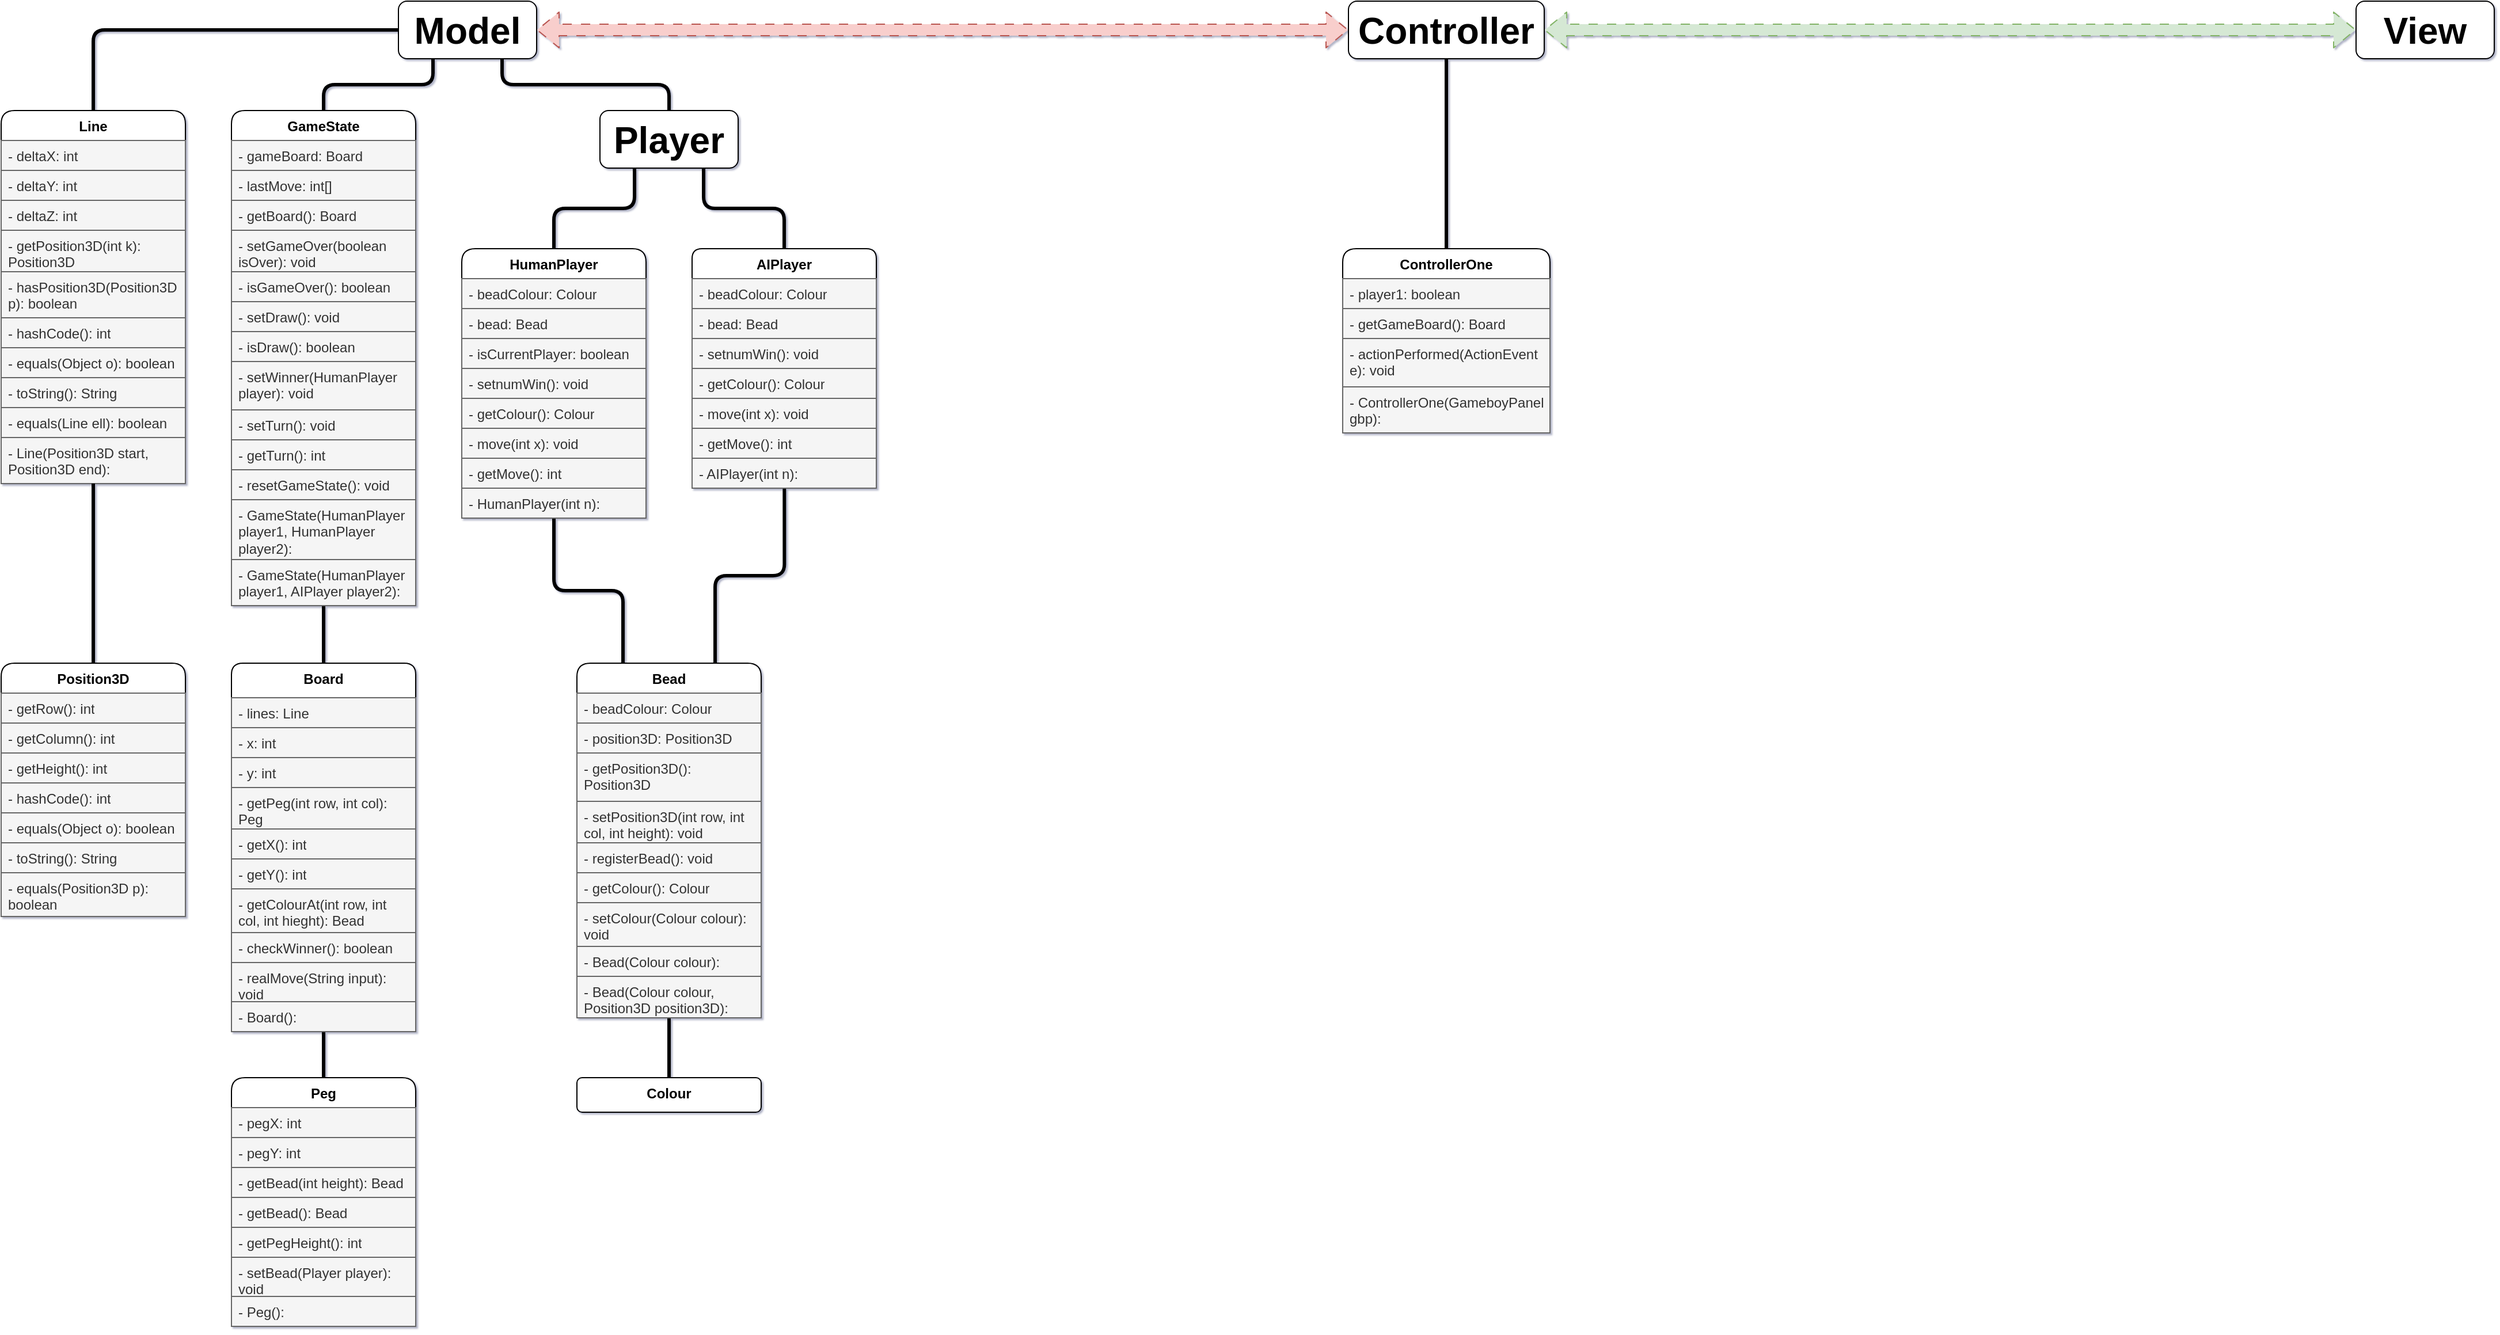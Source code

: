 <mxfile>
    <diagram id="eO5Scb8uM2n46kqnnHzQ" name="version 1">
        <mxGraphModel dx="2233" dy="2797" grid="1" gridSize="10" guides="1" tooltips="1" connect="1" arrows="1" fold="1" page="0" pageScale="1" pageWidth="850" pageHeight="1100" background="none" math="0" shadow="1">
            <root>
                <mxCell id="0"/>
                <mxCell id="1" parent="0"/>
                <mxCell id="89" value="" style="edgeStyle=orthogonalEdgeStyle;html=1;fontFamily=Helvetica;fontSize=12;fontColor=default;fontStyle=1;exitX=0.75;exitY=0;exitDx=0;exitDy=0;entryX=0.501;entryY=0.976;entryDx=0;entryDy=0;entryPerimeter=0;shadow=0;flowAnimation=0;endArrow=none;endFill=0;strokeWidth=3;" parent="1" source="8" target="81" edge="1">
                    <mxGeometry relative="1" as="geometry"/>
                </mxCell>
                <mxCell id="108" value="" style="edgeStyle=orthogonalEdgeStyle;html=1;fontFamily=Helvetica;fontSize=12;fontColor=default;fontStyle=1;entryX=0;entryY=0.5;entryDx=0;entryDy=0;exitX=0.5;exitY=0;exitDx=0;exitDy=0;strokeWidth=3;endArrow=none;endFill=0;" parent="1" source="18" target="83" edge="1">
                    <mxGeometry relative="1" as="geometry"/>
                </mxCell>
                <mxCell id="18" value="Line" style="swimlane;fontStyle=1;align=center;verticalAlign=top;childLayout=stackLayout;horizontal=1;startSize=26;horizontalStack=0;resizeParent=1;resizeParentMax=0;resizeLast=0;collapsible=1;marginBottom=0;whiteSpace=wrap;html=1;rounded=1;" parent="1" vertex="1">
                    <mxGeometry x="20" y="-480" width="160" height="324" as="geometry"/>
                </mxCell>
                <mxCell id="19" value="- deltaX: int" style="text;strokeColor=#666666;fillColor=#f5f5f5;align=left;verticalAlign=top;spacingLeft=4;spacingRight=4;overflow=hidden;rotatable=0;points=[[0,0.5],[1,0.5]];portConstraint=eastwest;whiteSpace=wrap;html=1;fontColor=#333333;" parent="18" vertex="1">
                    <mxGeometry y="26" width="160" height="26" as="geometry"/>
                </mxCell>
                <mxCell id="20" value="- deltaY: int" style="text;strokeColor=#666666;fillColor=#f5f5f5;align=left;verticalAlign=top;spacingLeft=4;spacingRight=4;overflow=hidden;rotatable=0;points=[[0,0.5],[1,0.5]];portConstraint=eastwest;whiteSpace=wrap;html=1;fontColor=#333333;" parent="18" vertex="1">
                    <mxGeometry y="52" width="160" height="26" as="geometry"/>
                </mxCell>
                <mxCell id="21" value="- deltaZ: int" style="text;strokeColor=#666666;fillColor=#f5f5f5;align=left;verticalAlign=top;spacingLeft=4;spacingRight=4;overflow=hidden;rotatable=0;points=[[0,0.5],[1,0.5]];portConstraint=eastwest;whiteSpace=wrap;html=1;fontColor=#333333;" parent="18" vertex="1">
                    <mxGeometry y="78" width="160" height="26" as="geometry"/>
                </mxCell>
                <mxCell id="22" value="- getPosition3D(int k): Position3D" style="text;strokeColor=#666666;fillColor=#f5f5f5;align=left;verticalAlign=top;spacingLeft=4;spacingRight=4;overflow=hidden;rotatable=0;points=[[0,0.5],[1,0.5]];portConstraint=eastwest;whiteSpace=wrap;html=1;fontColor=#333333;" parent="18" vertex="1">
                    <mxGeometry y="104" width="160" height="36" as="geometry"/>
                </mxCell>
                <mxCell id="23" value="- hasPosition3D(Position3D p): boolean" style="text;strokeColor=#666666;fillColor=#f5f5f5;align=left;verticalAlign=top;spacingLeft=4;spacingRight=4;overflow=hidden;rotatable=0;points=[[0,0.5],[1,0.5]];portConstraint=eastwest;whiteSpace=wrap;html=1;fontColor=#333333;" parent="18" vertex="1">
                    <mxGeometry y="140" width="160" height="40" as="geometry"/>
                </mxCell>
                <mxCell id="24" value="- hashCode(): int" style="text;strokeColor=#666666;fillColor=#f5f5f5;align=left;verticalAlign=top;spacingLeft=4;spacingRight=4;overflow=hidden;rotatable=0;points=[[0,0.5],[1,0.5]];portConstraint=eastwest;whiteSpace=wrap;html=1;fontColor=#333333;" parent="18" vertex="1">
                    <mxGeometry y="180" width="160" height="26" as="geometry"/>
                </mxCell>
                <mxCell id="25" value="- equals(Object o): boolean" style="text;strokeColor=#666666;fillColor=#f5f5f5;align=left;verticalAlign=top;spacingLeft=4;spacingRight=4;overflow=hidden;rotatable=0;points=[[0,0.5],[1,0.5]];portConstraint=eastwest;whiteSpace=wrap;html=1;fontColor=#333333;" parent="18" vertex="1">
                    <mxGeometry y="206" width="160" height="26" as="geometry"/>
                </mxCell>
                <mxCell id="26" value="- toString(): String" style="text;strokeColor=#666666;fillColor=#f5f5f5;align=left;verticalAlign=top;spacingLeft=4;spacingRight=4;overflow=hidden;rotatable=0;points=[[0,0.5],[1,0.5]];portConstraint=eastwest;whiteSpace=wrap;html=1;fontColor=#333333;" parent="18" vertex="1">
                    <mxGeometry y="232" width="160" height="26" as="geometry"/>
                </mxCell>
                <mxCell id="27" value="- equals(Line ell): boolean" style="text;strokeColor=#666666;fillColor=#f5f5f5;align=left;verticalAlign=top;spacingLeft=4;spacingRight=4;overflow=hidden;rotatable=0;points=[[0,0.5],[1,0.5]];portConstraint=eastwest;whiteSpace=wrap;html=1;fontColor=#333333;" parent="18" vertex="1">
                    <mxGeometry y="258" width="160" height="26" as="geometry"/>
                </mxCell>
                <mxCell id="28" value="- Line(Position3D start, Position3D end): " style="text;strokeColor=#666666;fillColor=#f5f5f5;align=left;verticalAlign=top;spacingLeft=4;spacingRight=4;overflow=hidden;rotatable=0;points=[[0,0.5],[1,0.5]];portConstraint=eastwest;whiteSpace=wrap;html=1;fontColor=#333333;" parent="18" vertex="1">
                    <mxGeometry y="284" width="160" height="40" as="geometry"/>
                </mxCell>
                <mxCell id="73" value="" style="edgeStyle=none;html=1;fontFamily=Helvetica;fontSize=12;fontColor=default;fontStyle=1;endArrow=none;endFill=0;strokeWidth=3;" parent="1" source="29" target="55" edge="1">
                    <mxGeometry relative="1" as="geometry"/>
                </mxCell>
                <mxCell id="29" value="Peg" style="swimlane;fontStyle=1;align=center;verticalAlign=top;childLayout=stackLayout;horizontal=1;startSize=26;horizontalStack=0;resizeParent=1;resizeParentMax=0;resizeLast=0;collapsible=1;marginBottom=0;whiteSpace=wrap;html=1;rounded=1;" parent="1" vertex="1">
                    <mxGeometry x="220" y="360" width="160" height="216" as="geometry"/>
                </mxCell>
                <mxCell id="30" value="- pegX: int" style="text;strokeColor=#666666;fillColor=#f5f5f5;align=left;verticalAlign=top;spacingLeft=4;spacingRight=4;overflow=hidden;rotatable=0;points=[[0,0.5],[1,0.5]];portConstraint=eastwest;whiteSpace=wrap;html=1;fontColor=#333333;" parent="29" vertex="1">
                    <mxGeometry y="26" width="160" height="26" as="geometry"/>
                </mxCell>
                <mxCell id="31" value="- pegY: int" style="text;strokeColor=#666666;fillColor=#f5f5f5;align=left;verticalAlign=top;spacingLeft=4;spacingRight=4;overflow=hidden;rotatable=0;points=[[0,0.5],[1,0.5]];portConstraint=eastwest;whiteSpace=wrap;html=1;fontColor=#333333;" parent="29" vertex="1">
                    <mxGeometry y="52" width="160" height="26" as="geometry"/>
                </mxCell>
                <mxCell id="32" value="- getBead(int height): Bead" style="text;strokeColor=#666666;fillColor=#f5f5f5;align=left;verticalAlign=top;spacingLeft=4;spacingRight=4;overflow=hidden;rotatable=0;points=[[0,0.5],[1,0.5]];portConstraint=eastwest;whiteSpace=wrap;html=1;fontColor=#333333;" parent="29" vertex="1">
                    <mxGeometry y="78" width="160" height="26" as="geometry"/>
                </mxCell>
                <mxCell id="33" value="- getBead(): Bead" style="text;strokeColor=#666666;fillColor=#f5f5f5;align=left;verticalAlign=top;spacingLeft=4;spacingRight=4;overflow=hidden;rotatable=0;points=[[0,0.5],[1,0.5]];portConstraint=eastwest;whiteSpace=wrap;html=1;fontColor=#333333;" parent="29" vertex="1">
                    <mxGeometry y="104" width="160" height="26" as="geometry"/>
                </mxCell>
                <mxCell id="34" value="- getPegHeight(): int" style="text;strokeColor=#666666;fillColor=#f5f5f5;align=left;verticalAlign=top;spacingLeft=4;spacingRight=4;overflow=hidden;rotatable=0;points=[[0,0.5],[1,0.5]];portConstraint=eastwest;whiteSpace=wrap;html=1;fontColor=#333333;" parent="29" vertex="1">
                    <mxGeometry y="130" width="160" height="26" as="geometry"/>
                </mxCell>
                <mxCell id="35" value="- setBead(Player player): void" style="text;strokeColor=#666666;fillColor=#f5f5f5;align=left;verticalAlign=top;spacingLeft=4;spacingRight=4;overflow=hidden;rotatable=0;points=[[0,0.5],[1,0.5]];portConstraint=eastwest;whiteSpace=wrap;html=1;fontColor=#333333;" parent="29" vertex="1">
                    <mxGeometry y="156" width="160" height="34" as="geometry"/>
                </mxCell>
                <mxCell id="36" value="- Peg(): " style="text;strokeColor=#666666;fillColor=#f5f5f5;align=left;verticalAlign=top;spacingLeft=4;spacingRight=4;overflow=hidden;rotatable=0;points=[[0,0.5],[1,0.5]];portConstraint=eastwest;whiteSpace=wrap;html=1;fontColor=#333333;" parent="29" vertex="1">
                    <mxGeometry y="190" width="160" height="26" as="geometry"/>
                </mxCell>
                <mxCell id="61" value="" style="edgeStyle=none;html=1;fontFamily=Helvetica;fontSize=12;fontColor=default;fontStyle=1;endArrow=none;endFill=0;strokeWidth=3;" parent="1" source="37" target="28" edge="1">
                    <mxGeometry relative="1" as="geometry"/>
                </mxCell>
                <mxCell id="37" value="Position3D" style="swimlane;fontStyle=1;align=center;verticalAlign=top;childLayout=stackLayout;horizontal=1;startSize=26;horizontalStack=0;resizeParent=1;resizeParentMax=0;resizeLast=0;collapsible=1;marginBottom=0;whiteSpace=wrap;html=1;rounded=1;" parent="1" vertex="1">
                    <mxGeometry x="20" width="160" height="220" as="geometry"/>
                </mxCell>
                <mxCell id="38" value="- getRow(): int" style="text;strokeColor=#666666;fillColor=#f5f5f5;align=left;verticalAlign=top;spacingLeft=4;spacingRight=4;overflow=hidden;rotatable=0;points=[[0,0.5],[1,0.5]];portConstraint=eastwest;whiteSpace=wrap;html=1;fontColor=#333333;" parent="37" vertex="1">
                    <mxGeometry y="26" width="160" height="26" as="geometry"/>
                </mxCell>
                <mxCell id="39" value="- getColumn(): int" style="text;strokeColor=#666666;fillColor=#f5f5f5;align=left;verticalAlign=top;spacingLeft=4;spacingRight=4;overflow=hidden;rotatable=0;points=[[0,0.5],[1,0.5]];portConstraint=eastwest;whiteSpace=wrap;html=1;fontColor=#333333;" parent="37" vertex="1">
                    <mxGeometry y="52" width="160" height="26" as="geometry"/>
                </mxCell>
                <mxCell id="40" value="- getHeight(): int" style="text;strokeColor=#666666;fillColor=#f5f5f5;align=left;verticalAlign=top;spacingLeft=4;spacingRight=4;overflow=hidden;rotatable=0;points=[[0,0.5],[1,0.5]];portConstraint=eastwest;whiteSpace=wrap;html=1;fontColor=#333333;" parent="37" vertex="1">
                    <mxGeometry y="78" width="160" height="26" as="geometry"/>
                </mxCell>
                <mxCell id="41" value="- hashCode(): int" style="text;strokeColor=#666666;fillColor=#f5f5f5;align=left;verticalAlign=top;spacingLeft=4;spacingRight=4;overflow=hidden;rotatable=0;points=[[0,0.5],[1,0.5]];portConstraint=eastwest;whiteSpace=wrap;html=1;fontColor=#333333;" parent="37" vertex="1">
                    <mxGeometry y="104" width="160" height="26" as="geometry"/>
                </mxCell>
                <mxCell id="42" value="- equals(Object o): boolean" style="text;strokeColor=#666666;fillColor=#f5f5f5;align=left;verticalAlign=top;spacingLeft=4;spacingRight=4;overflow=hidden;rotatable=0;points=[[0,0.5],[1,0.5]];portConstraint=eastwest;whiteSpace=wrap;html=1;fontColor=#333333;" parent="37" vertex="1">
                    <mxGeometry y="130" width="160" height="26" as="geometry"/>
                </mxCell>
                <mxCell id="43" value="- toString(): String" style="text;strokeColor=#666666;fillColor=#f5f5f5;align=left;verticalAlign=top;spacingLeft=4;spacingRight=4;overflow=hidden;rotatable=0;points=[[0,0.5],[1,0.5]];portConstraint=eastwest;whiteSpace=wrap;html=1;fontColor=#333333;" parent="37" vertex="1">
                    <mxGeometry y="156" width="160" height="26" as="geometry"/>
                </mxCell>
                <mxCell id="44" value="- equals(Position3D p): boolean" style="text;strokeColor=#666666;fillColor=#f5f5f5;align=left;verticalAlign=top;spacingLeft=4;spacingRight=4;overflow=hidden;rotatable=0;points=[[0,0.5],[1,0.5]];portConstraint=eastwest;whiteSpace=wrap;html=1;fontColor=#333333;" parent="37" vertex="1">
                    <mxGeometry y="182" width="160" height="38" as="geometry"/>
                </mxCell>
                <mxCell id="109" value="" style="edgeStyle=orthogonalEdgeStyle;html=1;fontFamily=Helvetica;fontSize=12;fontColor=default;fontStyle=1;entryX=0.5;entryY=1;entryDx=0;entryDy=0;exitX=0.5;exitY=0;exitDx=0;exitDy=0;endArrow=none;endFill=0;strokeWidth=3;" parent="1" source="45" target="94" edge="1">
                    <mxGeometry relative="1" as="geometry"/>
                </mxCell>
                <mxCell id="45" value="Board" style="swimlane;fontStyle=1;align=center;verticalAlign=top;childLayout=stackLayout;horizontal=1;startSize=30;horizontalStack=0;resizeParent=1;resizeParentMax=0;resizeLast=0;collapsible=1;marginBottom=0;whiteSpace=wrap;html=1;rounded=1;swimlaneLine=1;arcSize=11;" parent="1" vertex="1">
                    <mxGeometry x="220" width="160" height="320" as="geometry">
                        <mxRectangle x="370" width="70" height="30" as="alternateBounds"/>
                    </mxGeometry>
                </mxCell>
                <mxCell id="46" value="- lines: Line" style="text;strokeColor=#666666;fillColor=#f5f5f5;align=left;verticalAlign=top;spacingLeft=4;spacingRight=4;overflow=hidden;rotatable=0;points=[[0,0.5],[1,0.5]];portConstraint=eastwest;whiteSpace=wrap;html=1;fontColor=#333333;" parent="45" vertex="1">
                    <mxGeometry y="30" width="160" height="26" as="geometry"/>
                </mxCell>
                <mxCell id="47" value="- x: int" style="text;strokeColor=#666666;fillColor=#f5f5f5;align=left;verticalAlign=top;spacingLeft=4;spacingRight=4;overflow=hidden;rotatable=0;points=[[0,0.5],[1,0.5]];portConstraint=eastwest;whiteSpace=wrap;html=1;fontColor=#333333;" parent="45" vertex="1">
                    <mxGeometry y="56" width="160" height="26" as="geometry"/>
                </mxCell>
                <mxCell id="48" value="- y: int" style="text;strokeColor=#666666;fillColor=#f5f5f5;align=left;verticalAlign=top;spacingLeft=4;spacingRight=4;overflow=hidden;rotatable=0;points=[[0,0.5],[1,0.5]];portConstraint=eastwest;whiteSpace=wrap;html=1;fontColor=#333333;" parent="45" vertex="1">
                    <mxGeometry y="82" width="160" height="26" as="geometry"/>
                </mxCell>
                <mxCell id="49" value="- getPeg(int row, int col): Peg" style="text;strokeColor=#666666;fillColor=#f5f5f5;align=left;verticalAlign=top;spacingLeft=4;spacingRight=4;overflow=hidden;rotatable=0;points=[[0,0.5],[1,0.5]];portConstraint=eastwest;whiteSpace=wrap;html=1;fontColor=#333333;" parent="45" vertex="1">
                    <mxGeometry y="108" width="160" height="36" as="geometry"/>
                </mxCell>
                <mxCell id="50" value="- getX(): int" style="text;strokeColor=#666666;fillColor=#f5f5f5;align=left;verticalAlign=top;spacingLeft=4;spacingRight=4;overflow=hidden;rotatable=0;points=[[0,0.5],[1,0.5]];portConstraint=eastwest;whiteSpace=wrap;html=1;fontColor=#333333;" parent="45" vertex="1">
                    <mxGeometry y="144" width="160" height="26" as="geometry"/>
                </mxCell>
                <mxCell id="51" value="- getY(): int" style="text;align=left;verticalAlign=top;spacingLeft=4;spacingRight=4;overflow=hidden;rotatable=0;points=[[0,0.5],[1,0.5]];portConstraint=eastwest;whiteSpace=wrap;html=1;fillColor=#f5f5f5;fontColor=#333333;strokeColor=#666666;" parent="45" vertex="1">
                    <mxGeometry y="170" width="160" height="26" as="geometry"/>
                </mxCell>
                <mxCell id="52" value="- getColourAt(int row, int col, int hieght): Bead" style="text;strokeColor=#666666;fillColor=#f5f5f5;align=left;verticalAlign=top;spacingLeft=4;spacingRight=4;overflow=hidden;rotatable=0;points=[[0,0.5],[1,0.5]];portConstraint=eastwest;whiteSpace=wrap;html=1;fontColor=#333333;" parent="45" vertex="1">
                    <mxGeometry y="196" width="160" height="38" as="geometry"/>
                </mxCell>
                <mxCell id="53" value="- checkWinner(): boolean" style="text;strokeColor=#666666;fillColor=#f5f5f5;align=left;verticalAlign=top;spacingLeft=4;spacingRight=4;overflow=hidden;rotatable=0;points=[[0,0.5],[1,0.5]];portConstraint=eastwest;whiteSpace=wrap;html=1;fontColor=#333333;" parent="45" vertex="1">
                    <mxGeometry y="234" width="160" height="26" as="geometry"/>
                </mxCell>
                <mxCell id="54" value="- realMove(String input): void" style="text;strokeColor=#666666;fillColor=#f5f5f5;align=left;verticalAlign=top;spacingLeft=4;spacingRight=4;overflow=hidden;rotatable=0;points=[[0,0.5],[1,0.5]];portConstraint=eastwest;whiteSpace=wrap;html=1;fontColor=#333333;" parent="45" vertex="1">
                    <mxGeometry y="260" width="160" height="34" as="geometry"/>
                </mxCell>
                <mxCell id="55" value="- Board(): " style="text;strokeColor=#666666;fillColor=#f5f5f5;align=left;verticalAlign=top;spacingLeft=4;spacingRight=4;overflow=hidden;rotatable=0;points=[[0,0.5],[1,0.5]];portConstraint=eastwest;whiteSpace=wrap;html=1;fontColor=#333333;rounded=0;container=0;" parent="45" vertex="1">
                    <mxGeometry y="294" width="160" height="26" as="geometry"/>
                </mxCell>
                <mxCell id="60" value="" style="edgeStyle=orthogonalEdgeStyle;html=1;fontFamily=Helvetica;fontSize=12;fontColor=default;fontStyle=1;endArrow=none;endFill=0;strokeWidth=3;entryX=0.5;entryY=1;entryDx=0;entryDy=0;" parent="1" source="58" target="8" edge="1">
                    <mxGeometry relative="1" as="geometry"/>
                </mxCell>
                <mxCell id="58" value="Colour" style="rounded=1;whiteSpace=wrap;html=1;strokeColor=default;align=center;verticalAlign=top;fontFamily=Helvetica;fontSize=12;fontColor=default;fontStyle=1;fillColor=default;" parent="1" vertex="1">
                    <mxGeometry x="520" y="360" width="160" height="30" as="geometry"/>
                </mxCell>
                <mxCell id="83" value="&lt;font style=&quot;font-size: 32px;&quot;&gt;Model&lt;/font&gt;" style="rounded=1;whiteSpace=wrap;html=1;strokeColor=default;align=center;verticalAlign=top;fontFamily=Helvetica;fontSize=12;fontColor=default;fontStyle=1;fillColor=default;" parent="1" vertex="1">
                    <mxGeometry x="365" y="-575" width="120" height="50" as="geometry"/>
                </mxCell>
                <mxCell id="90" value="&lt;font style=&quot;font-size: 32px;&quot;&gt;Controller&lt;/font&gt;" style="rounded=1;whiteSpace=wrap;html=1;strokeColor=default;align=center;verticalAlign=top;fontFamily=Helvetica;fontSize=12;fontColor=default;fontStyle=1;fillColor=default;" parent="1" vertex="1">
                    <mxGeometry x="1190" y="-575" width="170" height="50" as="geometry"/>
                </mxCell>
                <mxCell id="91" value="&lt;font style=&quot;font-size: 32px;&quot;&gt;View&lt;/font&gt;" style="rounded=1;whiteSpace=wrap;html=1;strokeColor=default;align=center;verticalAlign=top;fontFamily=Helvetica;fontSize=12;fontColor=default;fontStyle=1;fillColor=default;" parent="1" vertex="1">
                    <mxGeometry x="2065" y="-575" width="120" height="50" as="geometry"/>
                </mxCell>
                <mxCell id="92" value="" style="shape=flexArrow;endArrow=classic;startArrow=classic;html=1;fontFamily=Helvetica;fontSize=12;fontColor=default;fontStyle=1;entryX=0;entryY=0.5;entryDx=0;entryDy=0;exitX=1;exitY=0.5;exitDx=0;exitDy=0;fillColor=#f8cecc;strokeColor=#b85450;flowAnimation=1;" parent="1" source="83" target="90" edge="1">
                    <mxGeometry width="100" height="100" relative="1" as="geometry">
                        <mxPoint x="510" y="-130" as="sourcePoint"/>
                        <mxPoint x="1070" y="130" as="targetPoint"/>
                    </mxGeometry>
                </mxCell>
                <mxCell id="93" value="" style="shape=flexArrow;endArrow=classic;startArrow=classic;html=1;fontFamily=Helvetica;fontSize=12;fontColor=default;fontStyle=1;entryX=0;entryY=0.5;entryDx=0;entryDy=0;exitX=1;exitY=0.5;exitDx=0;exitDy=0;fillColor=#d5e8d4;strokeColor=#82b366;flowAnimation=1;" parent="1" source="90" target="91" edge="1">
                    <mxGeometry width="100" height="100" relative="1" as="geometry">
                        <mxPoint x="1250" y="110" as="sourcePoint"/>
                        <mxPoint x="1350" y="10" as="targetPoint"/>
                    </mxGeometry>
                </mxCell>
                <mxCell id="111" value="" style="endArrow=none;html=1;fontFamily=Helvetica;fontSize=12;fontColor=default;fontStyle=1;exitX=0.5;exitY=0;exitDx=0;exitDy=0;entryX=0.25;entryY=1;entryDx=0;entryDy=0;edgeStyle=orthogonalEdgeStyle;strokeWidth=3;endFill=0;" parent="1" source="94" target="83" edge="1">
                    <mxGeometry width="50" height="50" relative="1" as="geometry">
                        <mxPoint x="680" y="-410" as="sourcePoint"/>
                        <mxPoint x="730" y="-460" as="targetPoint"/>
                    </mxGeometry>
                </mxCell>
                <mxCell id="113" value="" style="endArrow=none;html=1;fontFamily=Helvetica;fontSize=12;fontColor=default;fontStyle=1;entryX=0.75;entryY=1;entryDx=0;entryDy=0;exitX=0.5;exitY=0;exitDx=0;exitDy=0;edgeStyle=orthogonalEdgeStyle;strokeWidth=3;" parent="1" source="112" target="83" edge="1">
                    <mxGeometry width="50" height="50" relative="1" as="geometry">
                        <mxPoint x="700" y="190" as="sourcePoint"/>
                        <mxPoint x="750" y="140" as="targetPoint"/>
                    </mxGeometry>
                </mxCell>
                <mxCell id="112" value="Player" style="rounded=1;whiteSpace=wrap;html=1;strokeColor=default;align=center;verticalAlign=top;fontFamily=Helvetica;fontSize=32;fontColor=default;fontStyle=1;fillColor=default;" parent="1" vertex="1">
                    <mxGeometry x="540" y="-480" width="120" height="50" as="geometry"/>
                </mxCell>
                <mxCell id="94" value="GameState" style="swimlane;fontStyle=1;align=center;verticalAlign=top;childLayout=stackLayout;horizontal=1;startSize=26;horizontalStack=0;resizeParent=1;resizeParentMax=0;resizeLast=0;collapsible=1;marginBottom=0;whiteSpace=wrap;html=1;rounded=1;" parent="1" vertex="1">
                    <mxGeometry x="220" y="-480" width="160" height="430" as="geometry"/>
                </mxCell>
                <mxCell id="95" value="- gameBoard: Board" style="text;strokeColor=#666666;fillColor=#f5f5f5;align=left;verticalAlign=top;spacingLeft=4;spacingRight=4;overflow=hidden;rotatable=0;points=[[0,0.5],[1,0.5]];portConstraint=eastwest;whiteSpace=wrap;html=1;fontColor=#333333;" parent="94" vertex="1">
                    <mxGeometry y="26" width="160" height="26" as="geometry"/>
                </mxCell>
                <mxCell id="96" value="- lastMove: int[]" style="text;strokeColor=#666666;fillColor=#f5f5f5;align=left;verticalAlign=top;spacingLeft=4;spacingRight=4;overflow=hidden;rotatable=0;points=[[0,0.5],[1,0.5]];portConstraint=eastwest;whiteSpace=wrap;html=1;fontColor=#333333;" parent="94" vertex="1">
                    <mxGeometry y="52" width="160" height="26" as="geometry"/>
                </mxCell>
                <mxCell id="97" value="- getBoard(): Board" style="text;strokeColor=#666666;fillColor=#f5f5f5;align=left;verticalAlign=top;spacingLeft=4;spacingRight=4;overflow=hidden;rotatable=0;points=[[0,0.5],[1,0.5]];portConstraint=eastwest;whiteSpace=wrap;html=1;fontColor=#333333;" parent="94" vertex="1">
                    <mxGeometry y="78" width="160" height="26" as="geometry"/>
                </mxCell>
                <mxCell id="98" value="- setGameOver(boolean isOver): void" style="text;strokeColor=#666666;fillColor=#f5f5f5;align=left;verticalAlign=top;spacingLeft=4;spacingRight=4;overflow=hidden;rotatable=0;points=[[0,0.5],[1,0.5]];portConstraint=eastwest;whiteSpace=wrap;html=1;fontColor=#333333;" parent="94" vertex="1">
                    <mxGeometry y="104" width="160" height="36" as="geometry"/>
                </mxCell>
                <mxCell id="99" value="- isGameOver(): boolean" style="text;strokeColor=#666666;fillColor=#f5f5f5;align=left;verticalAlign=top;spacingLeft=4;spacingRight=4;overflow=hidden;rotatable=0;points=[[0,0.5],[1,0.5]];portConstraint=eastwest;whiteSpace=wrap;html=1;fontColor=#333333;" parent="94" vertex="1">
                    <mxGeometry y="140" width="160" height="26" as="geometry"/>
                </mxCell>
                <mxCell id="100" value="- setDraw(): void" style="text;strokeColor=#666666;fillColor=#f5f5f5;align=left;verticalAlign=top;spacingLeft=4;spacingRight=4;overflow=hidden;rotatable=0;points=[[0,0.5],[1,0.5]];portConstraint=eastwest;whiteSpace=wrap;html=1;fontColor=#333333;" parent="94" vertex="1">
                    <mxGeometry y="166" width="160" height="26" as="geometry"/>
                </mxCell>
                <mxCell id="101" value="- isDraw(): boolean" style="text;strokeColor=#666666;fillColor=#f5f5f5;align=left;verticalAlign=top;spacingLeft=4;spacingRight=4;overflow=hidden;rotatable=0;points=[[0,0.5],[1,0.5]];portConstraint=eastwest;whiteSpace=wrap;html=1;fontColor=#333333;" parent="94" vertex="1">
                    <mxGeometry y="192" width="160" height="26" as="geometry"/>
                </mxCell>
                <mxCell id="102" value="- setWinner(HumanPlayer player): void" style="text;strokeColor=#666666;fillColor=#f5f5f5;align=left;verticalAlign=top;spacingLeft=4;spacingRight=4;overflow=hidden;rotatable=0;points=[[0,0.5],[1,0.5]];portConstraint=eastwest;whiteSpace=wrap;html=1;fontColor=#333333;" parent="94" vertex="1">
                    <mxGeometry y="218" width="160" height="42" as="geometry"/>
                </mxCell>
                <mxCell id="103" value="- setTurn(): void" style="text;strokeColor=#666666;fillColor=#f5f5f5;align=left;verticalAlign=top;spacingLeft=4;spacingRight=4;overflow=hidden;rotatable=0;points=[[0,0.5],[1,0.5]];portConstraint=eastwest;whiteSpace=wrap;html=1;fontColor=#333333;" parent="94" vertex="1">
                    <mxGeometry y="260" width="160" height="26" as="geometry"/>
                </mxCell>
                <mxCell id="104" value="- getTurn(): int" style="text;strokeColor=#666666;fillColor=#f5f5f5;align=left;verticalAlign=top;spacingLeft=4;spacingRight=4;overflow=hidden;rotatable=0;points=[[0,0.5],[1,0.5]];portConstraint=eastwest;whiteSpace=wrap;html=1;fontColor=#333333;" parent="94" vertex="1">
                    <mxGeometry y="286" width="160" height="26" as="geometry"/>
                </mxCell>
                <mxCell id="105" value="- resetGameState(): void" style="text;strokeColor=#666666;fillColor=#f5f5f5;align=left;verticalAlign=top;spacingLeft=4;spacingRight=4;overflow=hidden;rotatable=0;points=[[0,0.5],[1,0.5]];portConstraint=eastwest;whiteSpace=wrap;html=1;fontColor=#333333;" parent="94" vertex="1">
                    <mxGeometry y="312" width="160" height="26" as="geometry"/>
                </mxCell>
                <mxCell id="106" value="- GameState(HumanPlayer player1, HumanPlayer player2): " style="text;strokeColor=#666666;fillColor=#f5f5f5;align=left;verticalAlign=top;spacingLeft=4;spacingRight=4;overflow=hidden;rotatable=0;points=[[0,0.5],[1,0.5]];portConstraint=eastwest;whiteSpace=wrap;html=1;fontColor=#333333;" parent="94" vertex="1">
                    <mxGeometry y="338" width="160" height="52" as="geometry"/>
                </mxCell>
                <mxCell id="107" value="- GameState(HumanPlayer player1, AIPlayer player2): " style="text;strokeColor=#666666;fillColor=#f5f5f5;align=left;verticalAlign=top;spacingLeft=4;spacingRight=4;overflow=hidden;rotatable=0;points=[[0,0.5],[1,0.5]];portConstraint=eastwest;whiteSpace=wrap;html=1;fontColor=#333333;" parent="94" vertex="1">
                    <mxGeometry y="390" width="160" height="40" as="geometry"/>
                </mxCell>
                <mxCell id="114" value="" style="endArrow=none;html=1;fontFamily=Helvetica;fontSize=12;fontColor=default;fontStyle=1;entryX=0.5;entryY=1;entryDx=0;entryDy=0;exitX=0.25;exitY=0;exitDx=0;exitDy=0;edgeStyle=orthogonalEdgeStyle;strokeWidth=3;" parent="1" source="8" target="63" edge="1">
                    <mxGeometry width="50" height="50" relative="1" as="geometry">
                        <mxPoint x="550" y="170" as="sourcePoint"/>
                        <mxPoint x="600" y="120" as="targetPoint"/>
                    </mxGeometry>
                </mxCell>
                <mxCell id="115" value="" style="endArrow=none;html=1;fontFamily=Helvetica;fontSize=12;fontColor=default;fontStyle=1;entryX=0.25;entryY=1;entryDx=0;entryDy=0;exitX=0.5;exitY=0;exitDx=0;exitDy=0;edgeStyle=orthogonalEdgeStyle;strokeWidth=3;" parent="1" source="63" target="112" edge="1">
                    <mxGeometry width="50" height="50" relative="1" as="geometry">
                        <mxPoint x="550" y="-160" as="sourcePoint"/>
                        <mxPoint x="600" y="-210" as="targetPoint"/>
                    </mxGeometry>
                </mxCell>
                <mxCell id="116" value="" style="endArrow=none;html=1;fontFamily=Helvetica;fontSize=12;fontColor=default;fontStyle=1;entryX=0.75;entryY=1;entryDx=0;entryDy=0;exitX=0.5;exitY=0;exitDx=0;exitDy=0;edgeStyle=orthogonalEdgeStyle;strokeWidth=3;" parent="1" source="74" target="112" edge="1">
                    <mxGeometry width="50" height="50" relative="1" as="geometry">
                        <mxPoint x="550" y="-160" as="sourcePoint"/>
                        <mxPoint x="600" y="-210" as="targetPoint"/>
                    </mxGeometry>
                </mxCell>
                <mxCell id="74" value="AIPlayer" style="swimlane;fontStyle=1;align=center;verticalAlign=top;childLayout=stackLayout;horizontal=1;startSize=26;horizontalStack=0;resizeParent=1;resizeParentMax=0;resizeLast=0;collapsible=1;marginBottom=0;whiteSpace=wrap;html=1;rounded=1;arcSize=11;" parent="1" vertex="1">
                    <mxGeometry x="620" y="-360" width="160" height="208" as="geometry"/>
                </mxCell>
                <mxCell id="75" value="- beadColour: Colour" style="text;strokeColor=#666666;fillColor=#f5f5f5;align=left;verticalAlign=top;spacingLeft=4;spacingRight=4;overflow=hidden;rotatable=0;points=[[0,0.5],[1,0.5]];portConstraint=eastwest;whiteSpace=wrap;html=1;fontColor=#333333;" parent="74" vertex="1">
                    <mxGeometry y="26" width="160" height="26" as="geometry"/>
                </mxCell>
                <mxCell id="76" value="- bead: Bead" style="text;strokeColor=#666666;fillColor=#f5f5f5;align=left;verticalAlign=top;spacingLeft=4;spacingRight=4;overflow=hidden;rotatable=0;points=[[0,0.5],[1,0.5]];portConstraint=eastwest;whiteSpace=wrap;html=1;fontColor=#333333;" parent="74" vertex="1">
                    <mxGeometry y="52" width="160" height="26" as="geometry"/>
                </mxCell>
                <mxCell id="77" value="- setnumWin(): void" style="text;strokeColor=#666666;fillColor=#f5f5f5;align=left;verticalAlign=top;spacingLeft=4;spacingRight=4;overflow=hidden;rotatable=0;points=[[0,0.5],[1,0.5]];portConstraint=eastwest;whiteSpace=wrap;html=1;fontColor=#333333;" parent="74" vertex="1">
                    <mxGeometry y="78" width="160" height="26" as="geometry"/>
                </mxCell>
                <mxCell id="78" value="- getColour(): Colour" style="text;strokeColor=#666666;fillColor=#f5f5f5;align=left;verticalAlign=top;spacingLeft=4;spacingRight=4;overflow=hidden;rotatable=0;points=[[0,0.5],[1,0.5]];portConstraint=eastwest;whiteSpace=wrap;html=1;fontColor=#333333;" parent="74" vertex="1">
                    <mxGeometry y="104" width="160" height="26" as="geometry"/>
                </mxCell>
                <mxCell id="79" value="- move(int x): void" style="text;strokeColor=#666666;fillColor=#f5f5f5;align=left;verticalAlign=top;spacingLeft=4;spacingRight=4;overflow=hidden;rotatable=0;points=[[0,0.5],[1,0.5]];portConstraint=eastwest;whiteSpace=wrap;html=1;fontColor=#333333;" parent="74" vertex="1">
                    <mxGeometry y="130" width="160" height="26" as="geometry"/>
                </mxCell>
                <mxCell id="80" value="- getMove(): int" style="text;strokeColor=#666666;fillColor=#f5f5f5;align=left;verticalAlign=top;spacingLeft=4;spacingRight=4;overflow=hidden;rotatable=0;points=[[0,0.5],[1,0.5]];portConstraint=eastwest;whiteSpace=wrap;html=1;fontColor=#333333;" parent="74" vertex="1">
                    <mxGeometry y="156" width="160" height="26" as="geometry"/>
                </mxCell>
                <mxCell id="81" value="- AIPlayer(int n): " style="text;strokeColor=#666666;fillColor=#f5f5f5;align=left;verticalAlign=top;spacingLeft=4;spacingRight=4;overflow=hidden;rotatable=0;points=[[0,0.5],[1,0.5]];portConstraint=eastwest;whiteSpace=wrap;html=1;fontColor=#333333;" parent="74" vertex="1">
                    <mxGeometry y="182" width="160" height="26" as="geometry"/>
                </mxCell>
                <mxCell id="63" value="HumanPlayer" style="swimlane;fontStyle=1;align=center;verticalAlign=top;childLayout=stackLayout;horizontal=1;startSize=26;horizontalStack=0;resizeParent=1;resizeParentMax=0;resizeLast=0;collapsible=1;marginBottom=0;whiteSpace=wrap;html=1;rounded=1;" parent="1" vertex="1">
                    <mxGeometry x="420" y="-360" width="160" height="234" as="geometry"/>
                </mxCell>
                <mxCell id="64" value="- beadColour: Colour" style="text;align=left;verticalAlign=top;spacingLeft=4;spacingRight=4;overflow=hidden;rotatable=0;points=[[0,0.5],[1,0.5]];portConstraint=eastwest;whiteSpace=wrap;html=1;fillColor=#f5f5f5;fontColor=#333333;strokeColor=#666666;" parent="63" vertex="1">
                    <mxGeometry y="26" width="160" height="26" as="geometry"/>
                </mxCell>
                <mxCell id="65" value="- bead: Bead" style="text;align=left;verticalAlign=top;spacingLeft=4;spacingRight=4;overflow=hidden;rotatable=0;points=[[0,0.5],[1,0.5]];portConstraint=eastwest;whiteSpace=wrap;html=1;fillColor=#f5f5f5;fontColor=#333333;strokeColor=#666666;" parent="63" vertex="1">
                    <mxGeometry y="52" width="160" height="26" as="geometry"/>
                </mxCell>
                <mxCell id="66" value="- isCurrentPlayer: boolean" style="text;align=left;verticalAlign=top;spacingLeft=4;spacingRight=4;overflow=hidden;rotatable=0;points=[[0,0.5],[1,0.5]];portConstraint=eastwest;whiteSpace=wrap;html=1;fillColor=#f5f5f5;fontColor=#333333;strokeColor=#666666;" parent="63" vertex="1">
                    <mxGeometry y="78" width="160" height="26" as="geometry"/>
                </mxCell>
                <mxCell id="67" value="- setnumWin(): void" style="text;strokeColor=#666666;fillColor=#f5f5f5;align=left;verticalAlign=top;spacingLeft=4;spacingRight=4;overflow=hidden;rotatable=0;points=[[0,0.5],[1,0.5]];portConstraint=eastwest;whiteSpace=wrap;html=1;fontColor=#333333;" parent="63" vertex="1">
                    <mxGeometry y="104" width="160" height="26" as="geometry"/>
                </mxCell>
                <mxCell id="68" value="- getColour(): Colour" style="text;strokeColor=#666666;fillColor=#f5f5f5;align=left;verticalAlign=top;spacingLeft=4;spacingRight=4;overflow=hidden;rotatable=0;points=[[0,0.5],[1,0.5]];portConstraint=eastwest;whiteSpace=wrap;html=1;fontColor=#333333;" parent="63" vertex="1">
                    <mxGeometry y="130" width="160" height="26" as="geometry"/>
                </mxCell>
                <mxCell id="69" value="- move(int x): void" style="text;strokeColor=#666666;fillColor=#f5f5f5;align=left;verticalAlign=top;spacingLeft=4;spacingRight=4;overflow=hidden;rotatable=0;points=[[0,0.5],[1,0.5]];portConstraint=eastwest;whiteSpace=wrap;html=1;fontColor=#333333;" parent="63" vertex="1">
                    <mxGeometry y="156" width="160" height="26" as="geometry"/>
                </mxCell>
                <mxCell id="70" value="- getMove(): int" style="text;strokeColor=#666666;fillColor=#f5f5f5;align=left;verticalAlign=top;spacingLeft=4;spacingRight=4;overflow=hidden;rotatable=0;points=[[0,0.5],[1,0.5]];portConstraint=eastwest;whiteSpace=wrap;html=1;fontColor=#333333;" parent="63" vertex="1">
                    <mxGeometry y="182" width="160" height="26" as="geometry"/>
                </mxCell>
                <mxCell id="71" value="- HumanPlayer(int n): " style="text;strokeColor=#666666;fillColor=#f5f5f5;align=left;verticalAlign=top;spacingLeft=4;spacingRight=4;overflow=hidden;rotatable=0;points=[[0,0.5],[1,0.5]];portConstraint=eastwest;whiteSpace=wrap;html=1;fontColor=#333333;" parent="63" vertex="1">
                    <mxGeometry y="208" width="160" height="26" as="geometry"/>
                </mxCell>
                <mxCell id="8" value="Bead" style="swimlane;fontStyle=1;align=center;verticalAlign=top;childLayout=stackLayout;horizontal=1;startSize=26;horizontalStack=0;resizeParent=1;resizeParentMax=0;resizeLast=0;collapsible=1;marginBottom=0;whiteSpace=wrap;html=1;rounded=1;" parent="1" vertex="1">
                    <mxGeometry x="520" width="160" height="308" as="geometry">
                        <mxRectangle x="40" y="30" width="70" height="30" as="alternateBounds"/>
                    </mxGeometry>
                </mxCell>
                <mxCell id="9" value="- beadColour: Colour" style="text;strokeColor=#666666;fillColor=#f5f5f5;align=left;verticalAlign=top;spacingLeft=4;spacingRight=4;overflow=hidden;rotatable=0;points=[[0,0.5],[1,0.5]];portConstraint=eastwest;whiteSpace=wrap;html=1;fontColor=#333333;" parent="8" vertex="1">
                    <mxGeometry y="26" width="160" height="26" as="geometry"/>
                </mxCell>
                <mxCell id="10" value="- position3D: Position3D" style="text;strokeColor=#666666;fillColor=#f5f5f5;align=left;verticalAlign=top;spacingLeft=4;spacingRight=4;overflow=hidden;rotatable=0;points=[[0,0.5],[1,0.5]];portConstraint=eastwest;whiteSpace=wrap;html=1;fontColor=#333333;" parent="8" vertex="1">
                    <mxGeometry y="52" width="160" height="26" as="geometry"/>
                </mxCell>
                <mxCell id="11" value="- getPosition3D(): Position3D" style="text;strokeColor=#666666;fillColor=#f5f5f5;align=left;verticalAlign=top;spacingLeft=4;spacingRight=4;overflow=hidden;rotatable=0;points=[[0,0.5],[1,0.5]];portConstraint=eastwest;whiteSpace=wrap;html=1;fontColor=#333333;" parent="8" vertex="1">
                    <mxGeometry y="78" width="160" height="42" as="geometry"/>
                </mxCell>
                <mxCell id="12" value="- setPosition3D(int row, int col, int height): void" style="text;strokeColor=#666666;fillColor=#f5f5f5;align=left;verticalAlign=top;spacingLeft=4;spacingRight=4;overflow=hidden;rotatable=0;points=[[0,0.5],[1,0.5]];portConstraint=eastwest;whiteSpace=wrap;html=1;fontColor=#333333;" parent="8" vertex="1">
                    <mxGeometry y="120" width="160" height="36" as="geometry"/>
                </mxCell>
                <mxCell id="13" value="- registerBead(): void" style="text;strokeColor=#666666;fillColor=#f5f5f5;align=left;verticalAlign=top;spacingLeft=4;spacingRight=4;overflow=hidden;rotatable=0;points=[[0,0.5],[1,0.5]];portConstraint=eastwest;whiteSpace=wrap;html=1;fontColor=#333333;" parent="8" vertex="1">
                    <mxGeometry y="156" width="160" height="26" as="geometry"/>
                </mxCell>
                <mxCell id="14" value="- getColour(): Colour" style="text;strokeColor=#666666;fillColor=#f5f5f5;align=left;verticalAlign=top;spacingLeft=4;spacingRight=4;overflow=hidden;rotatable=0;points=[[0,0.5],[1,0.5]];portConstraint=eastwest;whiteSpace=wrap;html=1;fontColor=#333333;" parent="8" vertex="1">
                    <mxGeometry y="182" width="160" height="26" as="geometry"/>
                </mxCell>
                <mxCell id="15" value="- setColour(Colour colour): void" style="text;strokeColor=#666666;fillColor=#f5f5f5;align=left;verticalAlign=top;spacingLeft=4;spacingRight=4;overflow=hidden;rotatable=0;points=[[0,0.5],[1,0.5]];portConstraint=eastwest;whiteSpace=wrap;html=1;fontColor=#333333;" parent="8" vertex="1">
                    <mxGeometry y="208" width="160" height="38" as="geometry"/>
                </mxCell>
                <mxCell id="16" value="- Bead(Colour colour): " style="text;strokeColor=#666666;fillColor=#f5f5f5;align=left;verticalAlign=top;spacingLeft=4;spacingRight=4;overflow=hidden;rotatable=0;points=[[0,0.5],[1,0.5]];portConstraint=eastwest;whiteSpace=wrap;html=1;fontColor=#333333;" parent="8" vertex="1">
                    <mxGeometry y="246" width="160" height="26" as="geometry"/>
                </mxCell>
                <mxCell id="17" value="- Bead(Colour colour, Position3D position3D): " style="text;strokeColor=#666666;fillColor=#f5f5f5;align=left;verticalAlign=top;spacingLeft=4;spacingRight=4;overflow=hidden;rotatable=0;points=[[0,0.5],[1,0.5]];portConstraint=eastwest;whiteSpace=wrap;html=1;fontColor=#333333;" parent="8" vertex="1">
                    <mxGeometry y="272" width="160" height="36" as="geometry"/>
                </mxCell>
                <mxCell id="Mq3_p75XBuSXojN0khuv-121" value="ControllerOne" style="swimlane;fontStyle=1;align=center;verticalAlign=top;childLayout=stackLayout;horizontal=1;startSize=26;horizontalStack=0;resizeParent=1;resizeParentMax=0;resizeLast=0;collapsible=1;marginBottom=0;whiteSpace=wrap;html=1;rounded=1;" vertex="1" parent="1">
                    <mxGeometry x="1185" y="-360" width="180" height="160" as="geometry"/>
                </mxCell>
                <mxCell id="Mq3_p75XBuSXojN0khuv-122" value="- player1: boolean" style="text;strokeColor=#666666;fillColor=#f5f5f5;align=left;verticalAlign=top;spacingLeft=4;spacingRight=4;overflow=hidden;rotatable=0;points=[[0,0.5],[1,0.5]];portConstraint=eastwest;whiteSpace=wrap;html=1;fontColor=#333333;" vertex="1" parent="Mq3_p75XBuSXojN0khuv-121">
                    <mxGeometry y="26" width="180" height="26" as="geometry"/>
                </mxCell>
                <mxCell id="Mq3_p75XBuSXojN0khuv-123" value="- getGameBoard(): Board" style="text;strokeColor=#666666;fillColor=#f5f5f5;align=left;verticalAlign=top;spacingLeft=4;spacingRight=4;overflow=hidden;rotatable=0;points=[[0,0.5],[1,0.5]];portConstraint=eastwest;whiteSpace=wrap;html=1;fontColor=#333333;" vertex="1" parent="Mq3_p75XBuSXojN0khuv-121">
                    <mxGeometry y="52" width="180" height="26" as="geometry"/>
                </mxCell>
                <mxCell id="Mq3_p75XBuSXojN0khuv-124" value="- actionPerformed(ActionEvent e): void" style="text;strokeColor=#666666;fillColor=#f5f5f5;align=left;verticalAlign=top;spacingLeft=4;spacingRight=4;overflow=hidden;rotatable=0;points=[[0,0.5],[1,0.5]];portConstraint=eastwest;whiteSpace=wrap;html=1;fontColor=#333333;" vertex="1" parent="Mq3_p75XBuSXojN0khuv-121">
                    <mxGeometry y="78" width="180" height="42" as="geometry"/>
                </mxCell>
                <mxCell id="Mq3_p75XBuSXojN0khuv-125" value="- ControllerOne(GameboyPanel gbp): " style="text;strokeColor=#666666;fillColor=#f5f5f5;align=left;verticalAlign=top;spacingLeft=4;spacingRight=4;overflow=hidden;rotatable=0;points=[[0,0.5],[1,0.5]];portConstraint=eastwest;whiteSpace=wrap;html=1;fontColor=#333333;" vertex="1" parent="Mq3_p75XBuSXojN0khuv-121">
                    <mxGeometry y="120" width="180" height="40" as="geometry"/>
                </mxCell>
                <mxCell id="Mq3_p75XBuSXojN0khuv-126" value="" style="endArrow=none;html=1;exitX=0.5;exitY=0;exitDx=0;exitDy=0;entryX=0.5;entryY=1;entryDx=0;entryDy=0;strokeWidth=3;edgeStyle=orthogonalEdgeStyle;" edge="1" parent="1" source="Mq3_p75XBuSXojN0khuv-121" target="90">
                    <mxGeometry width="50" height="50" relative="1" as="geometry">
                        <mxPoint x="1300" y="-350" as="sourcePoint"/>
                        <mxPoint x="1350" y="-400" as="targetPoint"/>
                    </mxGeometry>
                </mxCell>
            </root>
        </mxGraphModel>
    </diagram>
    <diagram id="nbYgZwEw8yTg7Vl3uC2d" name="version 2">
        <mxGraphModel dx="3350" dy="4095" grid="1" gridSize="10" guides="1" tooltips="1" connect="1" arrows="1" fold="1" page="1" pageScale="1" pageWidth="850" pageHeight="1100" math="0" shadow="0">
            <root>
                <mxCell id="0"/>
                <mxCell id="1" parent="0"/>
                <mxCell id="59lg-C-iDqOR2wxwCg5l-1" value="" style="edgeStyle=orthogonalEdgeStyle;html=1;fontFamily=Helvetica;fontSize=12;fontColor=default;fontStyle=1;exitX=0.5;exitY=0;exitDx=0;exitDy=0;entryX=0.501;entryY=0.976;entryDx=0;entryDy=0;entryPerimeter=0;shadow=0;flowAnimation=0;endArrow=none;endFill=0;strokeWidth=3;" edge="1" parent="1" source="59lg-C-iDqOR2wxwCg5l-88" target="59lg-C-iDqOR2wxwCg5l-78">
                    <mxGeometry relative="1" as="geometry">
                        <Array as="points">
                            <mxPoint x="600" y="-70"/>
                            <mxPoint x="700" y="-70"/>
                        </Array>
                    </mxGeometry>
                </mxCell>
                <mxCell id="59lg-C-iDqOR2wxwCg5l-2" value="" style="edgeStyle=orthogonalEdgeStyle;html=1;fontFamily=Helvetica;fontSize=12;fontColor=default;fontStyle=1;entryX=0.5;entryY=1;entryDx=0;entryDy=0;exitX=0.5;exitY=0;exitDx=0;exitDy=0;strokeWidth=3;endArrow=none;endFill=0;" edge="1" parent="1" source="59lg-C-iDqOR2wxwCg5l-3" target="59lg-C-iDqOR2wxwCg5l-46">
                    <mxGeometry relative="1" as="geometry"/>
                </mxCell>
                <mxCell id="59lg-C-iDqOR2wxwCg5l-3" value="Line" style="swimlane;fontStyle=1;align=center;verticalAlign=top;childLayout=stackLayout;horizontal=1;startSize=26;horizontalStack=0;resizeParent=1;resizeParentMax=0;resizeLast=0;collapsible=1;marginBottom=0;whiteSpace=wrap;html=1;rounded=1;" vertex="1" parent="1">
                    <mxGeometry x="20" y="-480" width="160" height="324" as="geometry"/>
                </mxCell>
                <mxCell id="59lg-C-iDqOR2wxwCg5l-4" value="- deltaX: int" style="text;strokeColor=#666666;fillColor=#f5f5f5;align=left;verticalAlign=top;spacingLeft=4;spacingRight=4;overflow=hidden;rotatable=0;points=[[0,0.5],[1,0.5]];portConstraint=eastwest;whiteSpace=wrap;html=1;fontColor=#333333;" vertex="1" parent="59lg-C-iDqOR2wxwCg5l-3">
                    <mxGeometry y="26" width="160" height="26" as="geometry"/>
                </mxCell>
                <mxCell id="59lg-C-iDqOR2wxwCg5l-5" value="- deltaY: int" style="text;strokeColor=#666666;fillColor=#f5f5f5;align=left;verticalAlign=top;spacingLeft=4;spacingRight=4;overflow=hidden;rotatable=0;points=[[0,0.5],[1,0.5]];portConstraint=eastwest;whiteSpace=wrap;html=1;fontColor=#333333;" vertex="1" parent="59lg-C-iDqOR2wxwCg5l-3">
                    <mxGeometry y="52" width="160" height="26" as="geometry"/>
                </mxCell>
                <mxCell id="59lg-C-iDqOR2wxwCg5l-6" value="- deltaZ: int" style="text;strokeColor=#666666;fillColor=#f5f5f5;align=left;verticalAlign=top;spacingLeft=4;spacingRight=4;overflow=hidden;rotatable=0;points=[[0,0.5],[1,0.5]];portConstraint=eastwest;whiteSpace=wrap;html=1;fontColor=#333333;" vertex="1" parent="59lg-C-iDqOR2wxwCg5l-3">
                    <mxGeometry y="78" width="160" height="26" as="geometry"/>
                </mxCell>
                <mxCell id="59lg-C-iDqOR2wxwCg5l-7" value="- getPosition3D(int k): Position3D" style="text;strokeColor=#666666;fillColor=#f5f5f5;align=left;verticalAlign=top;spacingLeft=4;spacingRight=4;overflow=hidden;rotatable=0;points=[[0,0.5],[1,0.5]];portConstraint=eastwest;whiteSpace=wrap;html=1;fontColor=#333333;" vertex="1" parent="59lg-C-iDqOR2wxwCg5l-3">
                    <mxGeometry y="104" width="160" height="36" as="geometry"/>
                </mxCell>
                <mxCell id="59lg-C-iDqOR2wxwCg5l-8" value="- hasPosition3D(Position3D p): boolean" style="text;strokeColor=#666666;fillColor=#f5f5f5;align=left;verticalAlign=top;spacingLeft=4;spacingRight=4;overflow=hidden;rotatable=0;points=[[0,0.5],[1,0.5]];portConstraint=eastwest;whiteSpace=wrap;html=1;fontColor=#333333;" vertex="1" parent="59lg-C-iDqOR2wxwCg5l-3">
                    <mxGeometry y="140" width="160" height="40" as="geometry"/>
                </mxCell>
                <mxCell id="59lg-C-iDqOR2wxwCg5l-9" value="- hashCode(): int" style="text;strokeColor=#666666;fillColor=#f5f5f5;align=left;verticalAlign=top;spacingLeft=4;spacingRight=4;overflow=hidden;rotatable=0;points=[[0,0.5],[1,0.5]];portConstraint=eastwest;whiteSpace=wrap;html=1;fontColor=#333333;" vertex="1" parent="59lg-C-iDqOR2wxwCg5l-3">
                    <mxGeometry y="180" width="160" height="26" as="geometry"/>
                </mxCell>
                <mxCell id="59lg-C-iDqOR2wxwCg5l-10" value="- equals(Object o): boolean" style="text;strokeColor=#666666;fillColor=#f5f5f5;align=left;verticalAlign=top;spacingLeft=4;spacingRight=4;overflow=hidden;rotatable=0;points=[[0,0.5],[1,0.5]];portConstraint=eastwest;whiteSpace=wrap;html=1;fontColor=#333333;" vertex="1" parent="59lg-C-iDqOR2wxwCg5l-3">
                    <mxGeometry y="206" width="160" height="26" as="geometry"/>
                </mxCell>
                <mxCell id="59lg-C-iDqOR2wxwCg5l-11" value="- toString(): String" style="text;strokeColor=#666666;fillColor=#f5f5f5;align=left;verticalAlign=top;spacingLeft=4;spacingRight=4;overflow=hidden;rotatable=0;points=[[0,0.5],[1,0.5]];portConstraint=eastwest;whiteSpace=wrap;html=1;fontColor=#333333;" vertex="1" parent="59lg-C-iDqOR2wxwCg5l-3">
                    <mxGeometry y="232" width="160" height="26" as="geometry"/>
                </mxCell>
                <mxCell id="59lg-C-iDqOR2wxwCg5l-12" value="- equals(Line ell): boolean" style="text;strokeColor=#666666;fillColor=#f5f5f5;align=left;verticalAlign=top;spacingLeft=4;spacingRight=4;overflow=hidden;rotatable=0;points=[[0,0.5],[1,0.5]];portConstraint=eastwest;whiteSpace=wrap;html=1;fontColor=#333333;" vertex="1" parent="59lg-C-iDqOR2wxwCg5l-3">
                    <mxGeometry y="258" width="160" height="26" as="geometry"/>
                </mxCell>
                <mxCell id="59lg-C-iDqOR2wxwCg5l-13" value="- Line(Position3D start, Position3D end): " style="text;strokeColor=#666666;fillColor=#f5f5f5;align=left;verticalAlign=top;spacingLeft=4;spacingRight=4;overflow=hidden;rotatable=0;points=[[0,0.5],[1,0.5]];portConstraint=eastwest;whiteSpace=wrap;html=1;fontColor=#333333;" vertex="1" parent="59lg-C-iDqOR2wxwCg5l-3">
                    <mxGeometry y="284" width="160" height="40" as="geometry"/>
                </mxCell>
                <mxCell id="59lg-C-iDqOR2wxwCg5l-14" value="" style="edgeStyle=none;html=1;fontFamily=Helvetica;fontSize=12;fontColor=default;fontStyle=1;endArrow=none;endFill=0;strokeWidth=3;" edge="1" parent="1" source="59lg-C-iDqOR2wxwCg5l-15" target="59lg-C-iDqOR2wxwCg5l-43">
                    <mxGeometry relative="1" as="geometry"/>
                </mxCell>
                <mxCell id="59lg-C-iDqOR2wxwCg5l-15" value="Peg" style="swimlane;fontStyle=1;align=center;verticalAlign=top;childLayout=stackLayout;horizontal=1;startSize=26;horizontalStack=0;resizeParent=1;resizeParentMax=0;resizeLast=0;collapsible=1;marginBottom=0;whiteSpace=wrap;html=1;rounded=1;" vertex="1" parent="1">
                    <mxGeometry x="220" y="360" width="160" height="216" as="geometry"/>
                </mxCell>
                <mxCell id="59lg-C-iDqOR2wxwCg5l-16" value="- pegX: int" style="text;strokeColor=#666666;fillColor=#f5f5f5;align=left;verticalAlign=top;spacingLeft=4;spacingRight=4;overflow=hidden;rotatable=0;points=[[0,0.5],[1,0.5]];portConstraint=eastwest;whiteSpace=wrap;html=1;fontColor=#333333;" vertex="1" parent="59lg-C-iDqOR2wxwCg5l-15">
                    <mxGeometry y="26" width="160" height="26" as="geometry"/>
                </mxCell>
                <mxCell id="59lg-C-iDqOR2wxwCg5l-17" value="- pegY: int" style="text;strokeColor=#666666;fillColor=#f5f5f5;align=left;verticalAlign=top;spacingLeft=4;spacingRight=4;overflow=hidden;rotatable=0;points=[[0,0.5],[1,0.5]];portConstraint=eastwest;whiteSpace=wrap;html=1;fontColor=#333333;" vertex="1" parent="59lg-C-iDqOR2wxwCg5l-15">
                    <mxGeometry y="52" width="160" height="26" as="geometry"/>
                </mxCell>
                <mxCell id="59lg-C-iDqOR2wxwCg5l-18" value="- getBead(int height): Bead" style="text;strokeColor=#666666;fillColor=#f5f5f5;align=left;verticalAlign=top;spacingLeft=4;spacingRight=4;overflow=hidden;rotatable=0;points=[[0,0.5],[1,0.5]];portConstraint=eastwest;whiteSpace=wrap;html=1;fontColor=#333333;" vertex="1" parent="59lg-C-iDqOR2wxwCg5l-15">
                    <mxGeometry y="78" width="160" height="26" as="geometry"/>
                </mxCell>
                <mxCell id="59lg-C-iDqOR2wxwCg5l-19" value="- getBead(): Bead" style="text;strokeColor=#666666;fillColor=#f5f5f5;align=left;verticalAlign=top;spacingLeft=4;spacingRight=4;overflow=hidden;rotatable=0;points=[[0,0.5],[1,0.5]];portConstraint=eastwest;whiteSpace=wrap;html=1;fontColor=#333333;" vertex="1" parent="59lg-C-iDqOR2wxwCg5l-15">
                    <mxGeometry y="104" width="160" height="26" as="geometry"/>
                </mxCell>
                <mxCell id="59lg-C-iDqOR2wxwCg5l-20" value="- getPegHeight(): int" style="text;strokeColor=#666666;fillColor=#f5f5f5;align=left;verticalAlign=top;spacingLeft=4;spacingRight=4;overflow=hidden;rotatable=0;points=[[0,0.5],[1,0.5]];portConstraint=eastwest;whiteSpace=wrap;html=1;fontColor=#333333;" vertex="1" parent="59lg-C-iDqOR2wxwCg5l-15">
                    <mxGeometry y="130" width="160" height="26" as="geometry"/>
                </mxCell>
                <mxCell id="59lg-C-iDqOR2wxwCg5l-21" value="- setBead(Player player): void" style="text;strokeColor=#666666;fillColor=#f5f5f5;align=left;verticalAlign=top;spacingLeft=4;spacingRight=4;overflow=hidden;rotatable=0;points=[[0,0.5],[1,0.5]];portConstraint=eastwest;whiteSpace=wrap;html=1;fontColor=#333333;" vertex="1" parent="59lg-C-iDqOR2wxwCg5l-15">
                    <mxGeometry y="156" width="160" height="34" as="geometry"/>
                </mxCell>
                <mxCell id="59lg-C-iDqOR2wxwCg5l-22" value="- Peg(): " style="text;strokeColor=#666666;fillColor=#f5f5f5;align=left;verticalAlign=top;spacingLeft=4;spacingRight=4;overflow=hidden;rotatable=0;points=[[0,0.5],[1,0.5]];portConstraint=eastwest;whiteSpace=wrap;html=1;fontColor=#333333;" vertex="1" parent="59lg-C-iDqOR2wxwCg5l-15">
                    <mxGeometry y="190" width="160" height="26" as="geometry"/>
                </mxCell>
                <mxCell id="59lg-C-iDqOR2wxwCg5l-23" value="" style="edgeStyle=none;html=1;fontFamily=Helvetica;fontSize=12;fontColor=default;fontStyle=1;endArrow=none;endFill=0;strokeWidth=3;" edge="1" parent="1" source="59lg-C-iDqOR2wxwCg5l-24" target="59lg-C-iDqOR2wxwCg5l-13">
                    <mxGeometry relative="1" as="geometry"/>
                </mxCell>
                <mxCell id="59lg-C-iDqOR2wxwCg5l-24" value="Position3D" style="swimlane;fontStyle=1;align=center;verticalAlign=top;childLayout=stackLayout;horizontal=1;startSize=26;horizontalStack=0;resizeParent=1;resizeParentMax=0;resizeLast=0;collapsible=1;marginBottom=0;whiteSpace=wrap;html=1;rounded=1;" vertex="1" parent="1">
                    <mxGeometry x="20" width="160" height="220" as="geometry"/>
                </mxCell>
                <mxCell id="59lg-C-iDqOR2wxwCg5l-25" value="- getRow(): int" style="text;strokeColor=#666666;fillColor=#f5f5f5;align=left;verticalAlign=top;spacingLeft=4;spacingRight=4;overflow=hidden;rotatable=0;points=[[0,0.5],[1,0.5]];portConstraint=eastwest;whiteSpace=wrap;html=1;fontColor=#333333;" vertex="1" parent="59lg-C-iDqOR2wxwCg5l-24">
                    <mxGeometry y="26" width="160" height="26" as="geometry"/>
                </mxCell>
                <mxCell id="59lg-C-iDqOR2wxwCg5l-26" value="- getColumn(): int" style="text;strokeColor=#666666;fillColor=#f5f5f5;align=left;verticalAlign=top;spacingLeft=4;spacingRight=4;overflow=hidden;rotatable=0;points=[[0,0.5],[1,0.5]];portConstraint=eastwest;whiteSpace=wrap;html=1;fontColor=#333333;" vertex="1" parent="59lg-C-iDqOR2wxwCg5l-24">
                    <mxGeometry y="52" width="160" height="26" as="geometry"/>
                </mxCell>
                <mxCell id="59lg-C-iDqOR2wxwCg5l-27" value="- getHeight(): int" style="text;strokeColor=#666666;fillColor=#f5f5f5;align=left;verticalAlign=top;spacingLeft=4;spacingRight=4;overflow=hidden;rotatable=0;points=[[0,0.5],[1,0.5]];portConstraint=eastwest;whiteSpace=wrap;html=1;fontColor=#333333;" vertex="1" parent="59lg-C-iDqOR2wxwCg5l-24">
                    <mxGeometry y="78" width="160" height="26" as="geometry"/>
                </mxCell>
                <mxCell id="59lg-C-iDqOR2wxwCg5l-28" value="- hashCode(): int" style="text;strokeColor=#666666;fillColor=#f5f5f5;align=left;verticalAlign=top;spacingLeft=4;spacingRight=4;overflow=hidden;rotatable=0;points=[[0,0.5],[1,0.5]];portConstraint=eastwest;whiteSpace=wrap;html=1;fontColor=#333333;" vertex="1" parent="59lg-C-iDqOR2wxwCg5l-24">
                    <mxGeometry y="104" width="160" height="26" as="geometry"/>
                </mxCell>
                <mxCell id="59lg-C-iDqOR2wxwCg5l-29" value="- equals(Object o): boolean" style="text;strokeColor=#666666;fillColor=#f5f5f5;align=left;verticalAlign=top;spacingLeft=4;spacingRight=4;overflow=hidden;rotatable=0;points=[[0,0.5],[1,0.5]];portConstraint=eastwest;whiteSpace=wrap;html=1;fontColor=#333333;" vertex="1" parent="59lg-C-iDqOR2wxwCg5l-24">
                    <mxGeometry y="130" width="160" height="26" as="geometry"/>
                </mxCell>
                <mxCell id="59lg-C-iDqOR2wxwCg5l-30" value="- toString(): String" style="text;strokeColor=#666666;fillColor=#f5f5f5;align=left;verticalAlign=top;spacingLeft=4;spacingRight=4;overflow=hidden;rotatable=0;points=[[0,0.5],[1,0.5]];portConstraint=eastwest;whiteSpace=wrap;html=1;fontColor=#333333;" vertex="1" parent="59lg-C-iDqOR2wxwCg5l-24">
                    <mxGeometry y="156" width="160" height="26" as="geometry"/>
                </mxCell>
                <mxCell id="59lg-C-iDqOR2wxwCg5l-31" value="- equals(Position3D p): boolean" style="text;strokeColor=#666666;fillColor=#f5f5f5;align=left;verticalAlign=top;spacingLeft=4;spacingRight=4;overflow=hidden;rotatable=0;points=[[0,0.5],[1,0.5]];portConstraint=eastwest;whiteSpace=wrap;html=1;fontColor=#333333;" vertex="1" parent="59lg-C-iDqOR2wxwCg5l-24">
                    <mxGeometry y="182" width="160" height="38" as="geometry"/>
                </mxCell>
                <mxCell id="59lg-C-iDqOR2wxwCg5l-32" value="" style="edgeStyle=orthogonalEdgeStyle;html=1;fontFamily=Helvetica;fontSize=12;fontColor=default;fontStyle=1;entryX=0.5;entryY=1;entryDx=0;entryDy=0;exitX=0.5;exitY=0;exitDx=0;exitDy=0;endArrow=none;endFill=0;strokeWidth=3;" edge="1" parent="1" source="59lg-C-iDqOR2wxwCg5l-33" target="59lg-C-iDqOR2wxwCg5l-54">
                    <mxGeometry relative="1" as="geometry"/>
                </mxCell>
                <mxCell id="59lg-C-iDqOR2wxwCg5l-33" value="Board" style="swimlane;fontStyle=1;align=center;verticalAlign=top;childLayout=stackLayout;horizontal=1;startSize=30;horizontalStack=0;resizeParent=1;resizeParentMax=0;resizeLast=0;collapsible=1;marginBottom=0;whiteSpace=wrap;html=1;rounded=1;swimlaneLine=1;arcSize=11;" vertex="1" parent="1">
                    <mxGeometry x="220" width="160" height="320" as="geometry">
                        <mxRectangle x="370" width="70" height="30" as="alternateBounds"/>
                    </mxGeometry>
                </mxCell>
                <mxCell id="59lg-C-iDqOR2wxwCg5l-34" value="- lines: Line" style="text;strokeColor=#666666;fillColor=#f5f5f5;align=left;verticalAlign=top;spacingLeft=4;spacingRight=4;overflow=hidden;rotatable=0;points=[[0,0.5],[1,0.5]];portConstraint=eastwest;whiteSpace=wrap;html=1;fontColor=#333333;" vertex="1" parent="59lg-C-iDqOR2wxwCg5l-33">
                    <mxGeometry y="30" width="160" height="26" as="geometry"/>
                </mxCell>
                <mxCell id="59lg-C-iDqOR2wxwCg5l-35" value="- x: int" style="text;strokeColor=#666666;fillColor=#f5f5f5;align=left;verticalAlign=top;spacingLeft=4;spacingRight=4;overflow=hidden;rotatable=0;points=[[0,0.5],[1,0.5]];portConstraint=eastwest;whiteSpace=wrap;html=1;fontColor=#333333;" vertex="1" parent="59lg-C-iDqOR2wxwCg5l-33">
                    <mxGeometry y="56" width="160" height="26" as="geometry"/>
                </mxCell>
                <mxCell id="59lg-C-iDqOR2wxwCg5l-36" value="- y: int" style="text;strokeColor=#666666;fillColor=#f5f5f5;align=left;verticalAlign=top;spacingLeft=4;spacingRight=4;overflow=hidden;rotatable=0;points=[[0,0.5],[1,0.5]];portConstraint=eastwest;whiteSpace=wrap;html=1;fontColor=#333333;" vertex="1" parent="59lg-C-iDqOR2wxwCg5l-33">
                    <mxGeometry y="82" width="160" height="26" as="geometry"/>
                </mxCell>
                <mxCell id="59lg-C-iDqOR2wxwCg5l-37" value="- getPeg(int row, int col): Peg" style="text;strokeColor=#666666;fillColor=#f5f5f5;align=left;verticalAlign=top;spacingLeft=4;spacingRight=4;overflow=hidden;rotatable=0;points=[[0,0.5],[1,0.5]];portConstraint=eastwest;whiteSpace=wrap;html=1;fontColor=#333333;" vertex="1" parent="59lg-C-iDqOR2wxwCg5l-33">
                    <mxGeometry y="108" width="160" height="36" as="geometry"/>
                </mxCell>
                <mxCell id="59lg-C-iDqOR2wxwCg5l-38" value="- getX(): int" style="text;strokeColor=#666666;fillColor=#f5f5f5;align=left;verticalAlign=top;spacingLeft=4;spacingRight=4;overflow=hidden;rotatable=0;points=[[0,0.5],[1,0.5]];portConstraint=eastwest;whiteSpace=wrap;html=1;fontColor=#333333;" vertex="1" parent="59lg-C-iDqOR2wxwCg5l-33">
                    <mxGeometry y="144" width="160" height="26" as="geometry"/>
                </mxCell>
                <mxCell id="59lg-C-iDqOR2wxwCg5l-39" value="- getY(): int" style="text;align=left;verticalAlign=top;spacingLeft=4;spacingRight=4;overflow=hidden;rotatable=0;points=[[0,0.5],[1,0.5]];portConstraint=eastwest;whiteSpace=wrap;html=1;fillColor=#f5f5f5;fontColor=#333333;strokeColor=#666666;" vertex="1" parent="59lg-C-iDqOR2wxwCg5l-33">
                    <mxGeometry y="170" width="160" height="26" as="geometry"/>
                </mxCell>
                <mxCell id="59lg-C-iDqOR2wxwCg5l-40" value="- getColourAt(int row, int col, int hieght): Bead" style="text;strokeColor=#666666;fillColor=#f5f5f5;align=left;verticalAlign=top;spacingLeft=4;spacingRight=4;overflow=hidden;rotatable=0;points=[[0,0.5],[1,0.5]];portConstraint=eastwest;whiteSpace=wrap;html=1;fontColor=#333333;" vertex="1" parent="59lg-C-iDqOR2wxwCg5l-33">
                    <mxGeometry y="196" width="160" height="38" as="geometry"/>
                </mxCell>
                <mxCell id="59lg-C-iDqOR2wxwCg5l-41" value="- checkWinner(): boolean" style="text;strokeColor=#666666;fillColor=#f5f5f5;align=left;verticalAlign=top;spacingLeft=4;spacingRight=4;overflow=hidden;rotatable=0;points=[[0,0.5],[1,0.5]];portConstraint=eastwest;whiteSpace=wrap;html=1;fontColor=#333333;" vertex="1" parent="59lg-C-iDqOR2wxwCg5l-33">
                    <mxGeometry y="234" width="160" height="26" as="geometry"/>
                </mxCell>
                <mxCell id="59lg-C-iDqOR2wxwCg5l-42" value="- realMove(String input): void" style="text;strokeColor=#666666;fillColor=#f5f5f5;align=left;verticalAlign=top;spacingLeft=4;spacingRight=4;overflow=hidden;rotatable=0;points=[[0,0.5],[1,0.5]];portConstraint=eastwest;whiteSpace=wrap;html=1;fontColor=#333333;" vertex="1" parent="59lg-C-iDqOR2wxwCg5l-33">
                    <mxGeometry y="260" width="160" height="34" as="geometry"/>
                </mxCell>
                <mxCell id="59lg-C-iDqOR2wxwCg5l-43" value="- Board(): " style="text;strokeColor=#666666;fillColor=#f5f5f5;align=left;verticalAlign=top;spacingLeft=4;spacingRight=4;overflow=hidden;rotatable=0;points=[[0,0.5],[1,0.5]];portConstraint=eastwest;whiteSpace=wrap;html=1;fontColor=#333333;rounded=0;container=0;" vertex="1" parent="59lg-C-iDqOR2wxwCg5l-33">
                    <mxGeometry y="294" width="160" height="26" as="geometry"/>
                </mxCell>
                <mxCell id="59lg-C-iDqOR2wxwCg5l-44" value="" style="edgeStyle=none;html=1;fontFamily=Helvetica;fontSize=12;fontColor=default;fontStyle=1;endArrow=none;endFill=0;strokeWidth=3;" edge="1" parent="1" source="59lg-C-iDqOR2wxwCg5l-45" target="59lg-C-iDqOR2wxwCg5l-97">
                    <mxGeometry relative="1" as="geometry"/>
                </mxCell>
                <mxCell id="59lg-C-iDqOR2wxwCg5l-45" value="Colour" style="rounded=1;whiteSpace=wrap;html=1;strokeColor=default;align=center;verticalAlign=top;fontFamily=Helvetica;fontSize=12;fontColor=default;fontStyle=1;fillColor=default;" vertex="1" parent="1">
                    <mxGeometry x="520" y="360" width="160" height="30" as="geometry"/>
                </mxCell>
                <mxCell id="7rJuNbCtv5Skm4HcjTo9-45" style="edgeStyle=orthogonalEdgeStyle;shape=connector;rounded=1;html=1;exitX=0;exitY=0.5;exitDx=0;exitDy=0;strokeColor=default;strokeWidth=3;align=center;verticalAlign=middle;fontFamily=Helvetica;fontSize=11;fontColor=default;labelBackgroundColor=default;endArrow=none;" edge="1" parent="1" source="59lg-C-iDqOR2wxwCg5l-46">
                    <mxGeometry relative="1" as="geometry">
                        <mxPoint x="364.636" y="-549.545" as="targetPoint"/>
                    </mxGeometry>
                </mxCell>
                <mxCell id="59lg-C-iDqOR2wxwCg5l-46" value="&lt;font style=&quot;font-size: 32px;&quot;&gt;Model&lt;/font&gt;" style="rounded=1;whiteSpace=wrap;html=1;strokeColor=default;align=center;verticalAlign=top;fontFamily=Helvetica;fontSize=12;fontColor=default;fontStyle=1;fillColor=default;" vertex="1" parent="1">
                    <mxGeometry x="365" y="-575" width="120" height="50" as="geometry"/>
                </mxCell>
                <mxCell id="59lg-C-iDqOR2wxwCg5l-47" value="&lt;font style=&quot;font-size: 32px;&quot;&gt;Controller&lt;/font&gt;" style="rounded=1;whiteSpace=wrap;html=1;strokeColor=default;align=center;verticalAlign=top;fontFamily=Helvetica;fontSize=12;fontColor=default;fontStyle=1;fillColor=default;" vertex="1" parent="1">
                    <mxGeometry x="1190" y="-575" width="170" height="50" as="geometry"/>
                </mxCell>
                <mxCell id="59lg-C-iDqOR2wxwCg5l-48" value="&lt;font style=&quot;font-size: 32px;&quot;&gt;View&lt;/font&gt;" style="rounded=1;whiteSpace=wrap;html=1;strokeColor=default;align=center;verticalAlign=top;fontFamily=Helvetica;fontSize=12;fontColor=default;fontStyle=1;fillColor=default;" vertex="1" parent="1">
                    <mxGeometry x="2065" y="-575" width="120" height="50" as="geometry"/>
                </mxCell>
                <mxCell id="59lg-C-iDqOR2wxwCg5l-49" value="" style="shape=flexArrow;endArrow=classic;startArrow=classic;html=1;fontFamily=Helvetica;fontSize=12;fontColor=default;fontStyle=1;entryX=0;entryY=0.5;entryDx=0;entryDy=0;exitX=1;exitY=0.5;exitDx=0;exitDy=0;fillColor=#f8cecc;strokeColor=#b85450;flowAnimation=1;" edge="1" parent="1" source="59lg-C-iDqOR2wxwCg5l-46" target="59lg-C-iDqOR2wxwCg5l-47">
                    <mxGeometry width="100" height="100" relative="1" as="geometry">
                        <mxPoint x="510" y="-130" as="sourcePoint"/>
                        <mxPoint x="1070" y="130" as="targetPoint"/>
                    </mxGeometry>
                </mxCell>
                <mxCell id="59lg-C-iDqOR2wxwCg5l-50" value="" style="shape=flexArrow;endArrow=classic;startArrow=classic;html=1;fontFamily=Helvetica;fontSize=12;fontColor=default;fontStyle=1;entryX=0;entryY=0.5;entryDx=0;entryDy=0;exitX=1;exitY=0.5;exitDx=0;exitDy=0;fillColor=#d5e8d4;strokeColor=#82b366;flowAnimation=1;" edge="1" parent="1" source="59lg-C-iDqOR2wxwCg5l-47" target="59lg-C-iDqOR2wxwCg5l-48">
                    <mxGeometry width="100" height="100" relative="1" as="geometry">
                        <mxPoint x="1250" y="110" as="sourcePoint"/>
                        <mxPoint x="1350" y="10" as="targetPoint"/>
                    </mxGeometry>
                </mxCell>
                <mxCell id="59lg-C-iDqOR2wxwCg5l-51" value="" style="endArrow=none;html=1;fontFamily=Helvetica;fontSize=12;fontColor=default;fontStyle=1;exitX=0.5;exitY=0;exitDx=0;exitDy=0;entryX=0.5;entryY=1;entryDx=0;entryDy=0;edgeStyle=orthogonalEdgeStyle;strokeWidth=3;endFill=0;" edge="1" parent="1" source="59lg-C-iDqOR2wxwCg5l-54" target="59lg-C-iDqOR2wxwCg5l-46">
                    <mxGeometry width="50" height="50" relative="1" as="geometry">
                        <mxPoint x="680" y="-410" as="sourcePoint"/>
                        <mxPoint x="730" y="-460" as="targetPoint"/>
                    </mxGeometry>
                </mxCell>
                <mxCell id="59lg-C-iDqOR2wxwCg5l-52" value="" style="endArrow=none;html=1;fontFamily=Helvetica;fontSize=12;fontColor=default;fontStyle=1;entryX=0.5;entryY=1;entryDx=0;entryDy=0;exitX=0.5;exitY=0;exitDx=0;exitDy=0;edgeStyle=orthogonalEdgeStyle;strokeWidth=3;" edge="1" parent="1" source="59lg-C-iDqOR2wxwCg5l-53" target="59lg-C-iDqOR2wxwCg5l-46">
                    <mxGeometry width="50" height="50" relative="1" as="geometry">
                        <mxPoint x="700" y="190" as="sourcePoint"/>
                        <mxPoint x="750" y="140" as="targetPoint"/>
                    </mxGeometry>
                </mxCell>
                <mxCell id="59lg-C-iDqOR2wxwCg5l-53" value="Player" style="rounded=1;whiteSpace=wrap;html=1;strokeColor=default;align=center;verticalAlign=top;fontFamily=Helvetica;fontSize=32;fontColor=default;fontStyle=1;fillColor=default;" vertex="1" parent="1">
                    <mxGeometry x="540" y="-480" width="120" height="50" as="geometry"/>
                </mxCell>
                <mxCell id="59lg-C-iDqOR2wxwCg5l-54" value="GameState" style="swimlane;fontStyle=1;align=center;verticalAlign=top;childLayout=stackLayout;horizontal=1;startSize=26;horizontalStack=0;resizeParent=1;resizeParentMax=0;resizeLast=0;collapsible=1;marginBottom=0;whiteSpace=wrap;html=1;rounded=1;" vertex="1" parent="1">
                    <mxGeometry x="220" y="-480" width="160" height="430" as="geometry"/>
                </mxCell>
                <mxCell id="59lg-C-iDqOR2wxwCg5l-55" value="- gameBoard: Board" style="text;strokeColor=#666666;fillColor=#f5f5f5;align=left;verticalAlign=top;spacingLeft=4;spacingRight=4;overflow=hidden;rotatable=0;points=[[0,0.5],[1,0.5]];portConstraint=eastwest;whiteSpace=wrap;html=1;fontColor=#333333;" vertex="1" parent="59lg-C-iDqOR2wxwCg5l-54">
                    <mxGeometry y="26" width="160" height="26" as="geometry"/>
                </mxCell>
                <mxCell id="59lg-C-iDqOR2wxwCg5l-56" value="- lastMove: int[]" style="text;strokeColor=#666666;fillColor=#f5f5f5;align=left;verticalAlign=top;spacingLeft=4;spacingRight=4;overflow=hidden;rotatable=0;points=[[0,0.5],[1,0.5]];portConstraint=eastwest;whiteSpace=wrap;html=1;fontColor=#333333;" vertex="1" parent="59lg-C-iDqOR2wxwCg5l-54">
                    <mxGeometry y="52" width="160" height="26" as="geometry"/>
                </mxCell>
                <mxCell id="59lg-C-iDqOR2wxwCg5l-57" value="- getBoard(): Board" style="text;strokeColor=#666666;fillColor=#f5f5f5;align=left;verticalAlign=top;spacingLeft=4;spacingRight=4;overflow=hidden;rotatable=0;points=[[0,0.5],[1,0.5]];portConstraint=eastwest;whiteSpace=wrap;html=1;fontColor=#333333;" vertex="1" parent="59lg-C-iDqOR2wxwCg5l-54">
                    <mxGeometry y="78" width="160" height="26" as="geometry"/>
                </mxCell>
                <mxCell id="59lg-C-iDqOR2wxwCg5l-58" value="- setGameOver(boolean isOver): void" style="text;strokeColor=#666666;fillColor=#f5f5f5;align=left;verticalAlign=top;spacingLeft=4;spacingRight=4;overflow=hidden;rotatable=0;points=[[0,0.5],[1,0.5]];portConstraint=eastwest;whiteSpace=wrap;html=1;fontColor=#333333;" vertex="1" parent="59lg-C-iDqOR2wxwCg5l-54">
                    <mxGeometry y="104" width="160" height="36" as="geometry"/>
                </mxCell>
                <mxCell id="59lg-C-iDqOR2wxwCg5l-59" value="- isGameOver(): boolean" style="text;strokeColor=#666666;fillColor=#f5f5f5;align=left;verticalAlign=top;spacingLeft=4;spacingRight=4;overflow=hidden;rotatable=0;points=[[0,0.5],[1,0.5]];portConstraint=eastwest;whiteSpace=wrap;html=1;fontColor=#333333;" vertex="1" parent="59lg-C-iDqOR2wxwCg5l-54">
                    <mxGeometry y="140" width="160" height="26" as="geometry"/>
                </mxCell>
                <mxCell id="59lg-C-iDqOR2wxwCg5l-60" value="- setDraw(): void" style="text;strokeColor=#666666;fillColor=#f5f5f5;align=left;verticalAlign=top;spacingLeft=4;spacingRight=4;overflow=hidden;rotatable=0;points=[[0,0.5],[1,0.5]];portConstraint=eastwest;whiteSpace=wrap;html=1;fontColor=#333333;" vertex="1" parent="59lg-C-iDqOR2wxwCg5l-54">
                    <mxGeometry y="166" width="160" height="26" as="geometry"/>
                </mxCell>
                <mxCell id="59lg-C-iDqOR2wxwCg5l-61" value="- isDraw(): boolean" style="text;strokeColor=#666666;fillColor=#f5f5f5;align=left;verticalAlign=top;spacingLeft=4;spacingRight=4;overflow=hidden;rotatable=0;points=[[0,0.5],[1,0.5]];portConstraint=eastwest;whiteSpace=wrap;html=1;fontColor=#333333;" vertex="1" parent="59lg-C-iDqOR2wxwCg5l-54">
                    <mxGeometry y="192" width="160" height="26" as="geometry"/>
                </mxCell>
                <mxCell id="59lg-C-iDqOR2wxwCg5l-62" value="- setWinner(HumanPlayer player): void" style="text;strokeColor=#666666;fillColor=#f5f5f5;align=left;verticalAlign=top;spacingLeft=4;spacingRight=4;overflow=hidden;rotatable=0;points=[[0,0.5],[1,0.5]];portConstraint=eastwest;whiteSpace=wrap;html=1;fontColor=#333333;" vertex="1" parent="59lg-C-iDqOR2wxwCg5l-54">
                    <mxGeometry y="218" width="160" height="42" as="geometry"/>
                </mxCell>
                <mxCell id="59lg-C-iDqOR2wxwCg5l-63" value="- setTurn(): void" style="text;strokeColor=#666666;fillColor=#f5f5f5;align=left;verticalAlign=top;spacingLeft=4;spacingRight=4;overflow=hidden;rotatable=0;points=[[0,0.5],[1,0.5]];portConstraint=eastwest;whiteSpace=wrap;html=1;fontColor=#333333;" vertex="1" parent="59lg-C-iDqOR2wxwCg5l-54">
                    <mxGeometry y="260" width="160" height="26" as="geometry"/>
                </mxCell>
                <mxCell id="59lg-C-iDqOR2wxwCg5l-64" value="- getTurn(): int" style="text;strokeColor=#666666;fillColor=#f5f5f5;align=left;verticalAlign=top;spacingLeft=4;spacingRight=4;overflow=hidden;rotatable=0;points=[[0,0.5],[1,0.5]];portConstraint=eastwest;whiteSpace=wrap;html=1;fontColor=#333333;" vertex="1" parent="59lg-C-iDqOR2wxwCg5l-54">
                    <mxGeometry y="286" width="160" height="26" as="geometry"/>
                </mxCell>
                <mxCell id="59lg-C-iDqOR2wxwCg5l-65" value="- resetGameState(): void" style="text;strokeColor=#666666;fillColor=#f5f5f5;align=left;verticalAlign=top;spacingLeft=4;spacingRight=4;overflow=hidden;rotatable=0;points=[[0,0.5],[1,0.5]];portConstraint=eastwest;whiteSpace=wrap;html=1;fontColor=#333333;" vertex="1" parent="59lg-C-iDqOR2wxwCg5l-54">
                    <mxGeometry y="312" width="160" height="26" as="geometry"/>
                </mxCell>
                <mxCell id="59lg-C-iDqOR2wxwCg5l-66" value="- GameState(HumanPlayer player1, HumanPlayer player2): " style="text;strokeColor=#666666;fillColor=#f5f5f5;align=left;verticalAlign=top;spacingLeft=4;spacingRight=4;overflow=hidden;rotatable=0;points=[[0,0.5],[1,0.5]];portConstraint=eastwest;whiteSpace=wrap;html=1;fontColor=#333333;" vertex="1" parent="59lg-C-iDqOR2wxwCg5l-54">
                    <mxGeometry y="338" width="160" height="52" as="geometry"/>
                </mxCell>
                <mxCell id="59lg-C-iDqOR2wxwCg5l-67" value="- GameState(HumanPlayer player1, AIPlayer player2): " style="text;strokeColor=#666666;fillColor=#f5f5f5;align=left;verticalAlign=top;spacingLeft=4;spacingRight=4;overflow=hidden;rotatable=0;points=[[0,0.5],[1,0.5]];portConstraint=eastwest;whiteSpace=wrap;html=1;fontColor=#333333;" vertex="1" parent="59lg-C-iDqOR2wxwCg5l-54">
                    <mxGeometry y="390" width="160" height="40" as="geometry"/>
                </mxCell>
                <mxCell id="59lg-C-iDqOR2wxwCg5l-68" value="" style="endArrow=none;html=1;fontFamily=Helvetica;fontSize=12;fontColor=default;fontStyle=1;entryX=0.5;entryY=1;entryDx=0;entryDy=0;exitX=0.5;exitY=0;exitDx=0;exitDy=0;edgeStyle=orthogonalEdgeStyle;strokeWidth=3;" edge="1" parent="1" source="59lg-C-iDqOR2wxwCg5l-88" target="59lg-C-iDqOR2wxwCg5l-79">
                    <mxGeometry width="50" height="50" relative="1" as="geometry">
                        <mxPoint x="550" y="170" as="sourcePoint"/>
                        <mxPoint x="600" y="120" as="targetPoint"/>
                        <Array as="points">
                            <mxPoint x="600" y="-70"/>
                            <mxPoint x="500" y="-70"/>
                        </Array>
                    </mxGeometry>
                </mxCell>
                <mxCell id="59lg-C-iDqOR2wxwCg5l-69" value="" style="endArrow=none;html=1;fontFamily=Helvetica;fontSize=12;fontColor=default;fontStyle=1;entryX=0.5;entryY=1;entryDx=0;entryDy=0;exitX=0.5;exitY=0;exitDx=0;exitDy=0;edgeStyle=orthogonalEdgeStyle;strokeWidth=3;" edge="1" parent="1" source="59lg-C-iDqOR2wxwCg5l-79" target="59lg-C-iDqOR2wxwCg5l-53">
                    <mxGeometry width="50" height="50" relative="1" as="geometry">
                        <mxPoint x="550" y="-160" as="sourcePoint"/>
                        <mxPoint x="600" y="-210" as="targetPoint"/>
                    </mxGeometry>
                </mxCell>
                <mxCell id="59lg-C-iDqOR2wxwCg5l-70" value="" style="endArrow=none;html=1;fontFamily=Helvetica;fontSize=12;fontColor=default;fontStyle=1;entryX=0.5;entryY=1;entryDx=0;entryDy=0;exitX=0.5;exitY=0;exitDx=0;exitDy=0;edgeStyle=orthogonalEdgeStyle;strokeWidth=3;" edge="1" parent="1" source="59lg-C-iDqOR2wxwCg5l-71" target="59lg-C-iDqOR2wxwCg5l-53">
                    <mxGeometry width="50" height="50" relative="1" as="geometry">
                        <mxPoint x="550" y="-160" as="sourcePoint"/>
                        <mxPoint x="600" y="-210" as="targetPoint"/>
                    </mxGeometry>
                </mxCell>
                <mxCell id="59lg-C-iDqOR2wxwCg5l-71" value="AIPlayer" style="swimlane;fontStyle=1;align=center;verticalAlign=top;childLayout=stackLayout;horizontal=1;startSize=26;horizontalStack=0;resizeParent=1;resizeParentMax=0;resizeLast=0;collapsible=1;marginBottom=0;whiteSpace=wrap;html=1;rounded=1;arcSize=11;" vertex="1" parent="1">
                    <mxGeometry x="620" y="-360" width="160" height="208" as="geometry"/>
                </mxCell>
                <mxCell id="59lg-C-iDqOR2wxwCg5l-72" value="- beadColour: Colour" style="text;strokeColor=#666666;fillColor=#f5f5f5;align=left;verticalAlign=top;spacingLeft=4;spacingRight=4;overflow=hidden;rotatable=0;points=[[0,0.5],[1,0.5]];portConstraint=eastwest;whiteSpace=wrap;html=1;fontColor=#333333;" vertex="1" parent="59lg-C-iDqOR2wxwCg5l-71">
                    <mxGeometry y="26" width="160" height="26" as="geometry"/>
                </mxCell>
                <mxCell id="59lg-C-iDqOR2wxwCg5l-73" value="- bead: Bead" style="text;strokeColor=#666666;fillColor=#f5f5f5;align=left;verticalAlign=top;spacingLeft=4;spacingRight=4;overflow=hidden;rotatable=0;points=[[0,0.5],[1,0.5]];portConstraint=eastwest;whiteSpace=wrap;html=1;fontColor=#333333;" vertex="1" parent="59lg-C-iDqOR2wxwCg5l-71">
                    <mxGeometry y="52" width="160" height="26" as="geometry"/>
                </mxCell>
                <mxCell id="59lg-C-iDqOR2wxwCg5l-74" value="- setnumWin(): void" style="text;strokeColor=#666666;fillColor=#f5f5f5;align=left;verticalAlign=top;spacingLeft=4;spacingRight=4;overflow=hidden;rotatable=0;points=[[0,0.5],[1,0.5]];portConstraint=eastwest;whiteSpace=wrap;html=1;fontColor=#333333;" vertex="1" parent="59lg-C-iDqOR2wxwCg5l-71">
                    <mxGeometry y="78" width="160" height="26" as="geometry"/>
                </mxCell>
                <mxCell id="59lg-C-iDqOR2wxwCg5l-75" value="- getColour(): Colour" style="text;strokeColor=#666666;fillColor=#f5f5f5;align=left;verticalAlign=top;spacingLeft=4;spacingRight=4;overflow=hidden;rotatable=0;points=[[0,0.5],[1,0.5]];portConstraint=eastwest;whiteSpace=wrap;html=1;fontColor=#333333;" vertex="1" parent="59lg-C-iDqOR2wxwCg5l-71">
                    <mxGeometry y="104" width="160" height="26" as="geometry"/>
                </mxCell>
                <mxCell id="59lg-C-iDqOR2wxwCg5l-76" value="- move(int x): void" style="text;strokeColor=#666666;fillColor=#f5f5f5;align=left;verticalAlign=top;spacingLeft=4;spacingRight=4;overflow=hidden;rotatable=0;points=[[0,0.5],[1,0.5]];portConstraint=eastwest;whiteSpace=wrap;html=1;fontColor=#333333;" vertex="1" parent="59lg-C-iDqOR2wxwCg5l-71">
                    <mxGeometry y="130" width="160" height="26" as="geometry"/>
                </mxCell>
                <mxCell id="59lg-C-iDqOR2wxwCg5l-77" value="- getMove(): int" style="text;strokeColor=#666666;fillColor=#f5f5f5;align=left;verticalAlign=top;spacingLeft=4;spacingRight=4;overflow=hidden;rotatable=0;points=[[0,0.5],[1,0.5]];portConstraint=eastwest;whiteSpace=wrap;html=1;fontColor=#333333;" vertex="1" parent="59lg-C-iDqOR2wxwCg5l-71">
                    <mxGeometry y="156" width="160" height="26" as="geometry"/>
                </mxCell>
                <mxCell id="59lg-C-iDqOR2wxwCg5l-78" value="- AIPlayer(int n): " style="text;strokeColor=#666666;fillColor=#f5f5f5;align=left;verticalAlign=top;spacingLeft=4;spacingRight=4;overflow=hidden;rotatable=0;points=[[0,0.5],[1,0.5]];portConstraint=eastwest;whiteSpace=wrap;html=1;fontColor=#333333;" vertex="1" parent="59lg-C-iDqOR2wxwCg5l-71">
                    <mxGeometry y="182" width="160" height="26" as="geometry"/>
                </mxCell>
                <mxCell id="59lg-C-iDqOR2wxwCg5l-79" value="HumanPlayer" style="swimlane;fontStyle=1;align=center;verticalAlign=top;childLayout=stackLayout;horizontal=1;startSize=26;horizontalStack=0;resizeParent=1;resizeParentMax=0;resizeLast=0;collapsible=1;marginBottom=0;whiteSpace=wrap;html=1;rounded=1;" vertex="1" parent="1">
                    <mxGeometry x="420" y="-360" width="160" height="234" as="geometry"/>
                </mxCell>
                <mxCell id="59lg-C-iDqOR2wxwCg5l-80" value="- beadColour: Colour" style="text;align=left;verticalAlign=top;spacingLeft=4;spacingRight=4;overflow=hidden;rotatable=0;points=[[0,0.5],[1,0.5]];portConstraint=eastwest;whiteSpace=wrap;html=1;fillColor=#f5f5f5;fontColor=#333333;strokeColor=#666666;" vertex="1" parent="59lg-C-iDqOR2wxwCg5l-79">
                    <mxGeometry y="26" width="160" height="26" as="geometry"/>
                </mxCell>
                <mxCell id="59lg-C-iDqOR2wxwCg5l-81" value="- bead: Bead" style="text;align=left;verticalAlign=top;spacingLeft=4;spacingRight=4;overflow=hidden;rotatable=0;points=[[0,0.5],[1,0.5]];portConstraint=eastwest;whiteSpace=wrap;html=1;fillColor=#f5f5f5;fontColor=#333333;strokeColor=#666666;" vertex="1" parent="59lg-C-iDqOR2wxwCg5l-79">
                    <mxGeometry y="52" width="160" height="26" as="geometry"/>
                </mxCell>
                <mxCell id="59lg-C-iDqOR2wxwCg5l-82" value="- isCurrentPlayer: boolean" style="text;align=left;verticalAlign=top;spacingLeft=4;spacingRight=4;overflow=hidden;rotatable=0;points=[[0,0.5],[1,0.5]];portConstraint=eastwest;whiteSpace=wrap;html=1;fillColor=#f5f5f5;fontColor=#333333;strokeColor=#666666;" vertex="1" parent="59lg-C-iDqOR2wxwCg5l-79">
                    <mxGeometry y="78" width="160" height="26" as="geometry"/>
                </mxCell>
                <mxCell id="59lg-C-iDqOR2wxwCg5l-83" value="- setnumWin(): void" style="text;strokeColor=#666666;fillColor=#f5f5f5;align=left;verticalAlign=top;spacingLeft=4;spacingRight=4;overflow=hidden;rotatable=0;points=[[0,0.5],[1,0.5]];portConstraint=eastwest;whiteSpace=wrap;html=1;fontColor=#333333;" vertex="1" parent="59lg-C-iDqOR2wxwCg5l-79">
                    <mxGeometry y="104" width="160" height="26" as="geometry"/>
                </mxCell>
                <mxCell id="59lg-C-iDqOR2wxwCg5l-84" value="- getColour(): Colour" style="text;strokeColor=#666666;fillColor=#f5f5f5;align=left;verticalAlign=top;spacingLeft=4;spacingRight=4;overflow=hidden;rotatable=0;points=[[0,0.5],[1,0.5]];portConstraint=eastwest;whiteSpace=wrap;html=1;fontColor=#333333;" vertex="1" parent="59lg-C-iDqOR2wxwCg5l-79">
                    <mxGeometry y="130" width="160" height="26" as="geometry"/>
                </mxCell>
                <mxCell id="59lg-C-iDqOR2wxwCg5l-85" value="- move(int x): void" style="text;strokeColor=#666666;fillColor=#f5f5f5;align=left;verticalAlign=top;spacingLeft=4;spacingRight=4;overflow=hidden;rotatable=0;points=[[0,0.5],[1,0.5]];portConstraint=eastwest;whiteSpace=wrap;html=1;fontColor=#333333;" vertex="1" parent="59lg-C-iDqOR2wxwCg5l-79">
                    <mxGeometry y="156" width="160" height="26" as="geometry"/>
                </mxCell>
                <mxCell id="59lg-C-iDqOR2wxwCg5l-86" value="- getMove(): int" style="text;strokeColor=#666666;fillColor=#f5f5f5;align=left;verticalAlign=top;spacingLeft=4;spacingRight=4;overflow=hidden;rotatable=0;points=[[0,0.5],[1,0.5]];portConstraint=eastwest;whiteSpace=wrap;html=1;fontColor=#333333;" vertex="1" parent="59lg-C-iDqOR2wxwCg5l-79">
                    <mxGeometry y="182" width="160" height="26" as="geometry"/>
                </mxCell>
                <mxCell id="59lg-C-iDqOR2wxwCg5l-87" value="- HumanPlayer(int n): " style="text;strokeColor=#666666;fillColor=#f5f5f5;align=left;verticalAlign=top;spacingLeft=4;spacingRight=4;overflow=hidden;rotatable=0;points=[[0,0.5],[1,0.5]];portConstraint=eastwest;whiteSpace=wrap;html=1;fontColor=#333333;" vertex="1" parent="59lg-C-iDqOR2wxwCg5l-79">
                    <mxGeometry y="208" width="160" height="26" as="geometry"/>
                </mxCell>
                <mxCell id="59lg-C-iDqOR2wxwCg5l-88" value="Bead" style="swimlane;fontStyle=1;align=center;verticalAlign=top;childLayout=stackLayout;horizontal=1;startSize=26;horizontalStack=0;resizeParent=1;resizeParentMax=0;resizeLast=0;collapsible=1;marginBottom=0;whiteSpace=wrap;html=1;rounded=1;" vertex="1" parent="1">
                    <mxGeometry x="520" width="160" height="308" as="geometry">
                        <mxRectangle x="40" y="30" width="70" height="30" as="alternateBounds"/>
                    </mxGeometry>
                </mxCell>
                <mxCell id="59lg-C-iDqOR2wxwCg5l-89" value="- beadColour: Colour" style="text;strokeColor=#666666;fillColor=#f5f5f5;align=left;verticalAlign=top;spacingLeft=4;spacingRight=4;overflow=hidden;rotatable=0;points=[[0,0.5],[1,0.5]];portConstraint=eastwest;whiteSpace=wrap;html=1;fontColor=#333333;" vertex="1" parent="59lg-C-iDqOR2wxwCg5l-88">
                    <mxGeometry y="26" width="160" height="26" as="geometry"/>
                </mxCell>
                <mxCell id="59lg-C-iDqOR2wxwCg5l-90" value="- position3D: Position3D" style="text;strokeColor=#666666;fillColor=#f5f5f5;align=left;verticalAlign=top;spacingLeft=4;spacingRight=4;overflow=hidden;rotatable=0;points=[[0,0.5],[1,0.5]];portConstraint=eastwest;whiteSpace=wrap;html=1;fontColor=#333333;" vertex="1" parent="59lg-C-iDqOR2wxwCg5l-88">
                    <mxGeometry y="52" width="160" height="26" as="geometry"/>
                </mxCell>
                <mxCell id="59lg-C-iDqOR2wxwCg5l-91" value="- getPosition3D(): Position3D" style="text;strokeColor=#666666;fillColor=#f5f5f5;align=left;verticalAlign=top;spacingLeft=4;spacingRight=4;overflow=hidden;rotatable=0;points=[[0,0.5],[1,0.5]];portConstraint=eastwest;whiteSpace=wrap;html=1;fontColor=#333333;" vertex="1" parent="59lg-C-iDqOR2wxwCg5l-88">
                    <mxGeometry y="78" width="160" height="42" as="geometry"/>
                </mxCell>
                <mxCell id="59lg-C-iDqOR2wxwCg5l-92" value="- setPosition3D(int row, int col, int height): void" style="text;strokeColor=#666666;fillColor=#f5f5f5;align=left;verticalAlign=top;spacingLeft=4;spacingRight=4;overflow=hidden;rotatable=0;points=[[0,0.5],[1,0.5]];portConstraint=eastwest;whiteSpace=wrap;html=1;fontColor=#333333;" vertex="1" parent="59lg-C-iDqOR2wxwCg5l-88">
                    <mxGeometry y="120" width="160" height="36" as="geometry"/>
                </mxCell>
                <mxCell id="59lg-C-iDqOR2wxwCg5l-93" value="- registerBead(): void" style="text;strokeColor=#666666;fillColor=#f5f5f5;align=left;verticalAlign=top;spacingLeft=4;spacingRight=4;overflow=hidden;rotatable=0;points=[[0,0.5],[1,0.5]];portConstraint=eastwest;whiteSpace=wrap;html=1;fontColor=#333333;" vertex="1" parent="59lg-C-iDqOR2wxwCg5l-88">
                    <mxGeometry y="156" width="160" height="26" as="geometry"/>
                </mxCell>
                <mxCell id="59lg-C-iDqOR2wxwCg5l-94" value="- getColour(): Colour" style="text;strokeColor=#666666;fillColor=#f5f5f5;align=left;verticalAlign=top;spacingLeft=4;spacingRight=4;overflow=hidden;rotatable=0;points=[[0,0.5],[1,0.5]];portConstraint=eastwest;whiteSpace=wrap;html=1;fontColor=#333333;" vertex="1" parent="59lg-C-iDqOR2wxwCg5l-88">
                    <mxGeometry y="182" width="160" height="26" as="geometry"/>
                </mxCell>
                <mxCell id="59lg-C-iDqOR2wxwCg5l-95" value="- setColour(Colour colour): void" style="text;strokeColor=#666666;fillColor=#f5f5f5;align=left;verticalAlign=top;spacingLeft=4;spacingRight=4;overflow=hidden;rotatable=0;points=[[0,0.5],[1,0.5]];portConstraint=eastwest;whiteSpace=wrap;html=1;fontColor=#333333;" vertex="1" parent="59lg-C-iDqOR2wxwCg5l-88">
                    <mxGeometry y="208" width="160" height="38" as="geometry"/>
                </mxCell>
                <mxCell id="59lg-C-iDqOR2wxwCg5l-96" value="- Bead(Colour colour): " style="text;strokeColor=#666666;fillColor=#f5f5f5;align=left;verticalAlign=top;spacingLeft=4;spacingRight=4;overflow=hidden;rotatable=0;points=[[0,0.5],[1,0.5]];portConstraint=eastwest;whiteSpace=wrap;html=1;fontColor=#333333;" vertex="1" parent="59lg-C-iDqOR2wxwCg5l-88">
                    <mxGeometry y="246" width="160" height="26" as="geometry"/>
                </mxCell>
                <mxCell id="59lg-C-iDqOR2wxwCg5l-97" value="- Bead(Colour colour, Position3D position3D): " style="text;strokeColor=#666666;fillColor=#f5f5f5;align=left;verticalAlign=top;spacingLeft=4;spacingRight=4;overflow=hidden;rotatable=0;points=[[0,0.5],[1,0.5]];portConstraint=eastwest;whiteSpace=wrap;html=1;fontColor=#333333;" vertex="1" parent="59lg-C-iDqOR2wxwCg5l-88">
                    <mxGeometry y="272" width="160" height="36" as="geometry"/>
                </mxCell>
                <mxCell id="RlxUPWaEXr9hsv8MTeX2-1" value="ControllerTwo" style="swimlane;fontStyle=1;align=center;verticalAlign=top;childLayout=stackLayout;horizontal=1;startSize=26;horizontalStack=0;resizeParent=1;resizeParentMax=0;resizeLast=0;collapsible=1;marginBottom=0;whiteSpace=wrap;html=1;rounded=1;" vertex="1" parent="1">
                    <mxGeometry x="1185" y="-430" width="180" height="156" as="geometry"/>
                </mxCell>
                <mxCell id="RlxUPWaEXr9hsv8MTeX2-2" value="- player1: boolean" style="text;strokeColor=#666666;fillColor=#f5f5f5;align=left;verticalAlign=top;spacingLeft=4;spacingRight=4;overflow=hidden;rotatable=0;points=[[0,0.5],[1,0.5]];portConstraint=eastwest;whiteSpace=wrap;html=1;fontColor=#333333;" vertex="1" parent="RlxUPWaEXr9hsv8MTeX2-1">
                    <mxGeometry y="26" width="180" height="26" as="geometry"/>
                </mxCell>
                <mxCell id="RlxUPWaEXr9hsv8MTeX2-3" value="- getGameBoard(): Board" style="text;strokeColor=#666666;fillColor=#f5f5f5;align=left;verticalAlign=top;spacingLeft=4;spacingRight=4;overflow=hidden;rotatable=0;points=[[0,0.5],[1,0.5]];portConstraint=eastwest;whiteSpace=wrap;html=1;fontColor=#333333;" vertex="1" parent="RlxUPWaEXr9hsv8MTeX2-1">
                    <mxGeometry y="52" width="180" height="26" as="geometry"/>
                </mxCell>
                <mxCell id="RlxUPWaEXr9hsv8MTeX2-4" value="- actionPerformed(ActionEvent e): void" style="text;strokeColor=#666666;fillColor=#f5f5f5;align=left;verticalAlign=top;spacingLeft=4;spacingRight=4;overflow=hidden;rotatable=0;points=[[0,0.5],[1,0.5]];portConstraint=eastwest;whiteSpace=wrap;html=1;fontColor=#333333;" vertex="1" parent="RlxUPWaEXr9hsv8MTeX2-1">
                    <mxGeometry y="78" width="180" height="42" as="geometry"/>
                </mxCell>
                <mxCell id="RlxUPWaEXr9hsv8MTeX2-5" value="- ControllerTwo(GamePanel gp): " style="text;strokeColor=#666666;fillColor=#f5f5f5;align=left;verticalAlign=top;spacingLeft=4;spacingRight=4;overflow=hidden;rotatable=0;points=[[0,0.5],[1,0.5]];portConstraint=eastwest;whiteSpace=wrap;html=1;fontColor=#333333;" vertex="1" parent="RlxUPWaEXr9hsv8MTeX2-1">
                    <mxGeometry y="120" width="180" height="36" as="geometry"/>
                </mxCell>
                <mxCell id="RlxUPWaEXr9hsv8MTeX2-6" value="" style="endArrow=none;html=1;entryX=0.5;entryY=1;entryDx=0;entryDy=0;exitX=0.5;exitY=0;exitDx=0;exitDy=0;strokeWidth=3;edgeStyle=orthogonalEdgeStyle;" edge="1" parent="1" source="RlxUPWaEXr9hsv8MTeX2-1" target="59lg-C-iDqOR2wxwCg5l-47">
                    <mxGeometry width="50" height="50" relative="1" as="geometry">
                        <mxPoint x="1170" y="-280" as="sourcePoint"/>
                        <mxPoint x="1220" y="-330" as="targetPoint"/>
                    </mxGeometry>
                </mxCell>
                <mxCell id="7rJuNbCtv5Skm4HcjTo9-1" value="GameFrame" style="swimlane;fontStyle=1;align=center;verticalAlign=top;childLayout=stackLayout;horizontal=1;startSize=26;horizontalStack=0;resizeParent=1;resizeParentMax=0;resizeLast=0;collapsible=1;marginBottom=0;whiteSpace=wrap;html=1;rounded=1;" vertex="1" parent="1">
                    <mxGeometry x="2045" y="-430" width="160" height="116" as="geometry"/>
                </mxCell>
                <mxCell id="7rJuNbCtv5Skm4HcjTo9-2" value="- super(): GameFrame(){" style="text;strokeColor=#666666;fillColor=#f5f5f5;align=left;verticalAlign=top;spacingLeft=4;spacingRight=4;overflow=hidden;rotatable=0;points=[[0,0.5],[1,0.5]];portConstraint=eastwest;whiteSpace=wrap;html=1;fontColor=#333333;" vertex="1" parent="7rJuNbCtv5Skm4HcjTo9-1">
                    <mxGeometry y="26" width="160" height="26" as="geometry"/>
                </mxCell>
                <mxCell id="7rJuNbCtv5Skm4HcjTo9-3" value="- initialize(GameboyPanel gP): void" style="text;strokeColor=#666666;fillColor=#f5f5f5;align=left;verticalAlign=top;spacingLeft=4;spacingRight=4;overflow=hidden;rotatable=0;points=[[0,0.5],[1,0.5]];portConstraint=eastwest;whiteSpace=wrap;html=1;fontColor=#333333;" vertex="1" parent="7rJuNbCtv5Skm4HcjTo9-1">
                    <mxGeometry y="52" width="160" height="38" as="geometry"/>
                </mxCell>
                <mxCell id="7rJuNbCtv5Skm4HcjTo9-4" value="- GameFrame(): " style="text;strokeColor=#666666;fillColor=#f5f5f5;align=left;verticalAlign=top;spacingLeft=4;spacingRight=4;overflow=hidden;rotatable=0;points=[[0,0.5],[1,0.5]];portConstraint=eastwest;whiteSpace=wrap;html=1;fontColor=#333333;" vertex="1" parent="7rJuNbCtv5Skm4HcjTo9-1">
                    <mxGeometry y="90" width="160" height="26" as="geometry"/>
                </mxCell>
                <mxCell id="7rJuNbCtv5Skm4HcjTo9-5" value="" style="endArrow=none;html=1;entryX=0.5;entryY=1;entryDx=0;entryDy=0;exitX=0.5;exitY=0;exitDx=0;exitDy=0;strokeWidth=3;" edge="1" parent="1" source="7rJuNbCtv5Skm4HcjTo9-1" target="59lg-C-iDqOR2wxwCg5l-48">
                    <mxGeometry width="50" height="50" relative="1" as="geometry">
                        <mxPoint x="2110" y="-340" as="sourcePoint"/>
                        <mxPoint x="2160" y="-390" as="targetPoint"/>
                    </mxGeometry>
                </mxCell>
                <mxCell id="7rJuNbCtv5Skm4HcjTo9-6" value="GameboyPanel" style="swimlane;fontStyle=1;align=center;verticalAlign=top;childLayout=stackLayout;horizontal=1;startSize=26;horizontalStack=0;resizeParent=1;resizeParentMax=0;resizeLast=0;collapsible=1;marginBottom=0;whiteSpace=wrap;html=1;rounded=1;" vertex="1" parent="1">
                    <mxGeometry x="1920" y="-240" width="160" height="146" as="geometry"/>
                </mxCell>
                <mxCell id="7rJuNbCtv5Skm4HcjTo9-7" value="- super(): GameboyPanel(){" style="text;strokeColor=#666666;fillColor=#f5f5f5;align=left;verticalAlign=top;spacingLeft=4;spacingRight=4;overflow=hidden;rotatable=0;points=[[0,0.5],[1,0.5]];portConstraint=eastwest;whiteSpace=wrap;html=1;fontColor=#333333;" vertex="1" parent="7rJuNbCtv5Skm4HcjTo9-6">
                    <mxGeometry y="26" width="160" height="26" as="geometry"/>
                </mxCell>
                <mxCell id="7rJuNbCtv5Skm4HcjTo9-8" value="- initialize(): void" style="text;strokeColor=#666666;fillColor=#f5f5f5;align=left;verticalAlign=top;spacingLeft=4;spacingRight=4;overflow=hidden;rotatable=0;points=[[0,0.5],[1,0.5]];portConstraint=eastwest;whiteSpace=wrap;html=1;fontColor=#333333;" vertex="1" parent="7rJuNbCtv5Skm4HcjTo9-6">
                    <mxGeometry y="52" width="160" height="26" as="geometry"/>
                </mxCell>
                <mxCell id="7rJuNbCtv5Skm4HcjTo9-9" value="- getGamePanel(): GamePanel" style="text;strokeColor=#666666;fillColor=#f5f5f5;align=left;verticalAlign=top;spacingLeft=4;spacingRight=4;overflow=hidden;rotatable=0;points=[[0,0.5],[1,0.5]];portConstraint=eastwest;whiteSpace=wrap;html=1;fontColor=#333333;" vertex="1" parent="7rJuNbCtv5Skm4HcjTo9-6">
                    <mxGeometry y="78" width="160" height="42" as="geometry"/>
                </mxCell>
                <mxCell id="7rJuNbCtv5Skm4HcjTo9-10" value="- GameboyPanel(): " style="text;strokeColor=#666666;fillColor=#f5f5f5;align=left;verticalAlign=top;spacingLeft=4;spacingRight=4;overflow=hidden;rotatable=0;points=[[0,0.5],[1,0.5]];portConstraint=eastwest;whiteSpace=wrap;html=1;fontColor=#333333;" vertex="1" parent="7rJuNbCtv5Skm4HcjTo9-6">
                    <mxGeometry y="120" width="160" height="26" as="geometry"/>
                </mxCell>
                <mxCell id="7rJuNbCtv5Skm4HcjTo9-32" value="" style="group" vertex="1" connectable="0" parent="1">
                    <mxGeometry x="2125" y="-240" width="760" height="256" as="geometry"/>
                </mxCell>
                <mxCell id="7rJuNbCtv5Skm4HcjTo9-13" value="&lt;font style=&quot;font-size: 32px;&quot;&gt;&lt;b&gt;BorderPanels&lt;/b&gt;&lt;/font&gt;" style="rounded=1;whiteSpace=wrap;html=1;" vertex="1" parent="7rJuNbCtv5Skm4HcjTo9-32">
                    <mxGeometry x="270" width="220" height="60" as="geometry"/>
                </mxCell>
                <mxCell id="7rJuNbCtv5Skm4HcjTo9-14" value="BottomPanel" style="swimlane;fontStyle=1;align=center;verticalAlign=top;childLayout=stackLayout;horizontal=1;startSize=26;horizontalStack=0;resizeParent=1;resizeParentMax=0;resizeLast=0;collapsible=1;marginBottom=0;whiteSpace=wrap;html=1;rounded=1;" vertex="1" parent="7rJuNbCtv5Skm4HcjTo9-32">
                    <mxGeometry y="110" width="160" height="96" as="geometry"/>
                </mxCell>
                <mxCell id="7rJuNbCtv5Skm4HcjTo9-15" value="- paintComponent(Graphics g): void" style="text;strokeColor=#666666;fillColor=#f5f5f5;align=left;verticalAlign=top;spacingLeft=4;spacingRight=4;overflow=hidden;rotatable=0;points=[[0,0.5],[1,0.5]];portConstraint=eastwest;whiteSpace=wrap;html=1;fontColor=#333333;" vertex="1" parent="7rJuNbCtv5Skm4HcjTo9-14">
                    <mxGeometry y="26" width="160" height="44" as="geometry"/>
                </mxCell>
                <mxCell id="7rJuNbCtv5Skm4HcjTo9-16" value="- BottomPanel(): " style="text;strokeColor=#666666;fillColor=#f5f5f5;align=left;verticalAlign=top;spacingLeft=4;spacingRight=4;overflow=hidden;rotatable=0;points=[[0,0.5],[1,0.5]];portConstraint=eastwest;whiteSpace=wrap;html=1;fontColor=#333333;" vertex="1" parent="7rJuNbCtv5Skm4HcjTo9-14">
                    <mxGeometry y="70" width="160" height="26" as="geometry"/>
                </mxCell>
                <mxCell id="7rJuNbCtv5Skm4HcjTo9-17" value="LeftPanel" style="swimlane;fontStyle=1;align=center;verticalAlign=top;childLayout=stackLayout;horizontal=1;startSize=26;horizontalStack=0;resizeParent=1;resizeParentMax=0;resizeLast=0;collapsible=1;marginBottom=0;whiteSpace=wrap;html=1;rounded=1;" vertex="1" parent="7rJuNbCtv5Skm4HcjTo9-32">
                    <mxGeometry x="200" y="110" width="160" height="96" as="geometry"/>
                </mxCell>
                <mxCell id="7rJuNbCtv5Skm4HcjTo9-18" value="- paintComponent(Graphics g): void" style="text;strokeColor=#666666;fillColor=#f5f5f5;align=left;verticalAlign=top;spacingLeft=4;spacingRight=4;overflow=hidden;rotatable=0;points=[[0,0.5],[1,0.5]];portConstraint=eastwest;whiteSpace=wrap;html=1;fontColor=#333333;" vertex="1" parent="7rJuNbCtv5Skm4HcjTo9-17">
                    <mxGeometry y="26" width="160" height="44" as="geometry"/>
                </mxCell>
                <mxCell id="7rJuNbCtv5Skm4HcjTo9-19" value="- LeftPanel(): " style="text;strokeColor=#666666;fillColor=#f5f5f5;align=left;verticalAlign=top;spacingLeft=4;spacingRight=4;overflow=hidden;rotatable=0;points=[[0,0.5],[1,0.5]];portConstraint=eastwest;whiteSpace=wrap;html=1;fontColor=#333333;" vertex="1" parent="7rJuNbCtv5Skm4HcjTo9-17">
                    <mxGeometry y="70" width="160" height="26" as="geometry"/>
                </mxCell>
                <mxCell id="7rJuNbCtv5Skm4HcjTo9-20" value="RightPanel" style="swimlane;fontStyle=1;align=center;verticalAlign=top;childLayout=stackLayout;horizontal=1;startSize=26;horizontalStack=0;resizeParent=1;resizeParentMax=0;resizeLast=0;collapsible=1;marginBottom=0;whiteSpace=wrap;html=1;rounded=1;" vertex="1" parent="7rJuNbCtv5Skm4HcjTo9-32">
                    <mxGeometry x="400" y="110" width="160" height="96" as="geometry"/>
                </mxCell>
                <mxCell id="7rJuNbCtv5Skm4HcjTo9-21" value="- paintComponent(Graphics g): void" style="text;strokeColor=#666666;fillColor=#f5f5f5;align=left;verticalAlign=top;spacingLeft=4;spacingRight=4;overflow=hidden;rotatable=0;points=[[0,0.5],[1,0.5]];portConstraint=eastwest;whiteSpace=wrap;html=1;fontColor=#333333;" vertex="1" parent="7rJuNbCtv5Skm4HcjTo9-20">
                    <mxGeometry y="26" width="160" height="44" as="geometry"/>
                </mxCell>
                <mxCell id="7rJuNbCtv5Skm4HcjTo9-22" value="- RightPanel(): " style="text;strokeColor=#666666;fillColor=#f5f5f5;align=left;verticalAlign=top;spacingLeft=4;spacingRight=4;overflow=hidden;rotatable=0;points=[[0,0.5],[1,0.5]];portConstraint=eastwest;whiteSpace=wrap;html=1;fontColor=#333333;" vertex="1" parent="7rJuNbCtv5Skm4HcjTo9-20">
                    <mxGeometry y="70" width="160" height="26" as="geometry"/>
                </mxCell>
                <mxCell id="7rJuNbCtv5Skm4HcjTo9-23" value="this" style="swimlane;fontStyle=1;align=center;verticalAlign=top;childLayout=stackLayout;horizontal=1;startSize=26;horizontalStack=0;resizeParent=1;resizeParentMax=0;resizeLast=0;collapsible=1;marginBottom=0;whiteSpace=wrap;html=1;rounded=1;" vertex="1" parent="7rJuNbCtv5Skm4HcjTo9-32">
                    <mxGeometry x="600" y="110" width="160" height="146" as="geometry"/>
                </mxCell>
                <mxCell id="7rJuNbCtv5Skm4HcjTo9-24" value="- title: JLabel" style="text;strokeColor=#666666;fillColor=#f5f5f5;align=left;verticalAlign=top;spacingLeft=4;spacingRight=4;overflow=hidden;rotatable=0;points=[[0,0.5],[1,0.5]];portConstraint=eastwest;whiteSpace=wrap;html=1;fontColor=#333333;" vertex="1" parent="7rJuNbCtv5Skm4HcjTo9-23">
                    <mxGeometry y="26" width="160" height="26" as="geometry"/>
                </mxCell>
                <mxCell id="7rJuNbCtv5Skm4HcjTo9-25" value="- image: ImageIcon" style="text;strokeColor=#666666;fillColor=#f5f5f5;align=left;verticalAlign=top;spacingLeft=4;spacingRight=4;overflow=hidden;rotatable=0;points=[[0,0.5],[1,0.5]];portConstraint=eastwest;whiteSpace=wrap;html=1;fontColor=#333333;" vertex="1" parent="7rJuNbCtv5Skm4HcjTo9-23">
                    <mxGeometry y="52" width="160" height="26" as="geometry"/>
                </mxCell>
                <mxCell id="7rJuNbCtv5Skm4HcjTo9-26" value="- paintComponent(Graphics g): void" style="text;strokeColor=#666666;fillColor=#f5f5f5;align=left;verticalAlign=top;spacingLeft=4;spacingRight=4;overflow=hidden;rotatable=0;points=[[0,0.5],[1,0.5]];portConstraint=eastwest;whiteSpace=wrap;html=1;fontColor=#333333;" vertex="1" parent="7rJuNbCtv5Skm4HcjTo9-23">
                    <mxGeometry y="78" width="160" height="42" as="geometry"/>
                </mxCell>
                <mxCell id="7rJuNbCtv5Skm4HcjTo9-27" value="- TitlePanel(): " style="text;strokeColor=#666666;fillColor=#f5f5f5;align=left;verticalAlign=top;spacingLeft=4;spacingRight=4;overflow=hidden;rotatable=0;points=[[0,0.5],[1,0.5]];portConstraint=eastwest;whiteSpace=wrap;html=1;fontColor=#333333;" vertex="1" parent="7rJuNbCtv5Skm4HcjTo9-23">
                    <mxGeometry y="120" width="160" height="26" as="geometry"/>
                </mxCell>
                <mxCell id="7rJuNbCtv5Skm4HcjTo9-28" value="" style="endArrow=none;html=1;entryX=0.5;entryY=1;entryDx=0;entryDy=0;exitX=0.5;exitY=0;exitDx=0;exitDy=0;edgeStyle=orthogonalEdgeStyle;strokeWidth=3;" edge="1" parent="7rJuNbCtv5Skm4HcjTo9-32" source="7rJuNbCtv5Skm4HcjTo9-20" target="7rJuNbCtv5Skm4HcjTo9-13">
                    <mxGeometry width="50" height="50" relative="1" as="geometry">
                        <mxPoint x="400" y="160" as="sourcePoint"/>
                        <mxPoint x="450" y="110" as="targetPoint"/>
                    </mxGeometry>
                </mxCell>
                <mxCell id="7rJuNbCtv5Skm4HcjTo9-29" value="" style="endArrow=none;html=1;entryX=0.5;entryY=1;entryDx=0;entryDy=0;exitX=0.5;exitY=0;exitDx=0;exitDy=0;edgeStyle=orthogonalEdgeStyle;strokeWidth=3;" edge="1" parent="7rJuNbCtv5Skm4HcjTo9-32" source="7rJuNbCtv5Skm4HcjTo9-17" target="7rJuNbCtv5Skm4HcjTo9-13">
                    <mxGeometry width="50" height="50" relative="1" as="geometry">
                        <mxPoint x="400" y="160" as="sourcePoint"/>
                        <mxPoint x="450" y="110" as="targetPoint"/>
                    </mxGeometry>
                </mxCell>
                <mxCell id="7rJuNbCtv5Skm4HcjTo9-30" value="" style="endArrow=none;html=1;entryX=0.5;entryY=1;entryDx=0;entryDy=0;exitX=0.5;exitY=0;exitDx=0;exitDy=0;edgeStyle=orthogonalEdgeStyle;strokeWidth=3;" edge="1" parent="7rJuNbCtv5Skm4HcjTo9-32" source="7rJuNbCtv5Skm4HcjTo9-23" target="7rJuNbCtv5Skm4HcjTo9-13">
                    <mxGeometry width="50" height="50" relative="1" as="geometry">
                        <mxPoint x="400" y="160" as="sourcePoint"/>
                        <mxPoint x="450" y="110" as="targetPoint"/>
                    </mxGeometry>
                </mxCell>
                <mxCell id="7rJuNbCtv5Skm4HcjTo9-31" value="" style="endArrow=none;html=1;entryX=0.5;entryY=1;entryDx=0;entryDy=0;exitX=0.5;exitY=0;exitDx=0;exitDy=0;edgeStyle=orthogonalEdgeStyle;strokeWidth=3;" edge="1" parent="7rJuNbCtv5Skm4HcjTo9-32" source="7rJuNbCtv5Skm4HcjTo9-14" target="7rJuNbCtv5Skm4HcjTo9-13">
                    <mxGeometry width="50" height="50" relative="1" as="geometry">
                        <mxPoint x="260" y="160" as="sourcePoint"/>
                        <mxPoint x="310" y="110" as="targetPoint"/>
                    </mxGeometry>
                </mxCell>
                <mxCell id="7rJuNbCtv5Skm4HcjTo9-11" value="Tile" style="swimlane;fontStyle=1;align=center;verticalAlign=top;childLayout=stackLayout;horizontal=1;startSize=26;horizontalStack=0;resizeParent=1;resizeParentMax=0;resizeLast=0;collapsible=1;marginBottom=0;whiteSpace=wrap;html=1;rounded=1;" vertex="1" parent="7rJuNbCtv5Skm4HcjTo9-32">
                    <mxGeometry x="35" width="160" height="52" as="geometry"/>
                </mxCell>
                <mxCell id="7rJuNbCtv5Skm4HcjTo9-12" value="- image: BufferedImage" style="text;strokeColor=#666666;fillColor=#f5f5f5;align=left;verticalAlign=top;spacingLeft=4;spacingRight=4;overflow=hidden;rotatable=0;points=[[0,0.5],[1,0.5]];portConstraint=eastwest;whiteSpace=wrap;html=1;fontColor=#333333;" vertex="1" parent="7rJuNbCtv5Skm4HcjTo9-11">
                    <mxGeometry y="26" width="160" height="26" as="geometry"/>
                </mxCell>
                <mxCell id="7rJuNbCtv5Skm4HcjTo9-41" value="" style="endArrow=none;html=1;entryX=0.5;entryY=1;entryDx=0;entryDy=0;exitX=0.5;exitY=0;exitDx=0;exitDy=0;edgeStyle=orthogonalEdgeStyle;strokeWidth=3;" edge="1" parent="1" source="7rJuNbCtv5Skm4HcjTo9-13" target="7rJuNbCtv5Skm4HcjTo9-1">
                    <mxGeometry width="50" height="50" relative="1" as="geometry">
                        <mxPoint x="2120" y="-100" as="sourcePoint"/>
                        <mxPoint x="2170" y="-150" as="targetPoint"/>
                    </mxGeometry>
                </mxCell>
                <mxCell id="7rJuNbCtv5Skm4HcjTo9-42" value="" style="endArrow=none;html=1;rounded=1;strokeColor=default;strokeWidth=3;align=center;verticalAlign=middle;fontFamily=Helvetica;fontSize=11;fontColor=default;labelBackgroundColor=default;edgeStyle=orthogonalEdgeStyle;entryX=0.5;entryY=0;entryDx=0;entryDy=0;exitX=0.502;exitY=0.982;exitDx=0;exitDy=0;exitPerimeter=0;" edge="1" parent="1" source="7rJuNbCtv5Skm4HcjTo9-4" target="7rJuNbCtv5Skm4HcjTo9-33">
                    <mxGeometry width="50" height="50" relative="1" as="geometry">
                        <mxPoint x="2130" y="-280" as="sourcePoint"/>
                        <mxPoint x="2170" y="-150" as="targetPoint"/>
                    </mxGeometry>
                </mxCell>
                <mxCell id="7rJuNbCtv5Skm4HcjTo9-43" value="" style="endArrow=none;html=1;rounded=1;strokeColor=default;strokeWidth=3;align=center;verticalAlign=middle;fontFamily=Helvetica;fontSize=11;fontColor=default;labelBackgroundColor=default;edgeStyle=orthogonalEdgeStyle;entryX=0.5;entryY=0;entryDx=0;entryDy=0;exitX=0.507;exitY=1.015;exitDx=0;exitDy=0;exitPerimeter=0;" edge="1" parent="1" source="7rJuNbCtv5Skm4HcjTo9-4" target="7rJuNbCtv5Skm4HcjTo9-6">
                    <mxGeometry width="50" height="50" relative="1" as="geometry">
                        <mxPoint x="2120" y="-240" as="sourcePoint"/>
                        <mxPoint x="2140" y="-200" as="targetPoint"/>
                    </mxGeometry>
                </mxCell>
                <mxCell id="7rJuNbCtv5Skm4HcjTo9-44" value="" style="endArrow=none;html=1;rounded=1;strokeColor=default;strokeWidth=3;align=center;verticalAlign=middle;fontFamily=Helvetica;fontSize=11;fontColor=default;labelBackgroundColor=default;edgeStyle=orthogonalEdgeStyle;exitX=0.5;exitY=0;exitDx=0;exitDy=0;entryX=0.502;entryY=1.015;entryDx=0;entryDy=0;entryPerimeter=0;" edge="1" parent="1" source="7rJuNbCtv5Skm4HcjTo9-11" target="7rJuNbCtv5Skm4HcjTo9-4">
                    <mxGeometry width="50" height="50" relative="1" as="geometry">
                        <mxPoint x="2130" y="-150" as="sourcePoint"/>
                        <mxPoint x="2180" y="-200" as="targetPoint"/>
                    </mxGeometry>
                </mxCell>
                <mxCell id="7rJuNbCtv5Skm4HcjTo9-95" value="" style="group" vertex="1" connectable="0" parent="1">
                    <mxGeometry x="1210" y="130" width="1100" height="514" as="geometry"/>
                </mxCell>
                <mxCell id="7rJuNbCtv5Skm4HcjTo9-46" value="BlackBeadComponent" style="swimlane;fontStyle=1;align=center;verticalAlign=top;childLayout=stackLayout;horizontal=1;startSize=26;horizontalStack=0;resizeParent=1;resizeParentMax=0;resizeLast=0;collapsible=1;marginBottom=0;whiteSpace=wrap;html=1;rounded=1;" vertex="1" parent="7rJuNbCtv5Skm4HcjTo9-95">
                    <mxGeometry x="500" width="160" height="320" as="geometry"/>
                </mxCell>
                <mxCell id="7rJuNbCtv5Skm4HcjTo9-47" value="- xIndex: int" style="text;strokeColor=#666666;fillColor=#f5f5f5;align=left;verticalAlign=top;spacingLeft=4;spacingRight=4;overflow=hidden;rotatable=0;points=[[0,0.5],[1,0.5]];portConstraint=eastwest;whiteSpace=wrap;html=1;fontColor=#333333;" vertex="1" parent="7rJuNbCtv5Skm4HcjTo9-46">
                    <mxGeometry y="26" width="160" height="26" as="geometry"/>
                </mxCell>
                <mxCell id="7rJuNbCtv5Skm4HcjTo9-48" value="- yIndex: int" style="text;strokeColor=#666666;fillColor=#f5f5f5;align=left;verticalAlign=top;spacingLeft=4;spacingRight=4;overflow=hidden;rotatable=0;points=[[0,0.5],[1,0.5]];portConstraint=eastwest;whiteSpace=wrap;html=1;fontColor=#333333;" vertex="1" parent="7rJuNbCtv5Skm4HcjTo9-46">
                    <mxGeometry y="52" width="160" height="26" as="geometry"/>
                </mxCell>
                <mxCell id="7rJuNbCtv5Skm4HcjTo9-49" value="- bead: BufferedImage" style="text;strokeColor=#666666;fillColor=#f5f5f5;align=left;verticalAlign=top;spacingLeft=4;spacingRight=4;overflow=hidden;rotatable=0;points=[[0,0.5],[1,0.5]];portConstraint=eastwest;whiteSpace=wrap;html=1;fontColor=#333333;" vertex="1" parent="7rJuNbCtv5Skm4HcjTo9-46">
                    <mxGeometry y="78" width="160" height="26" as="geometry"/>
                </mxCell>
                <mxCell id="7rJuNbCtv5Skm4HcjTo9-50" value="- paintComponent(Graphics g): void" style="text;strokeColor=#666666;fillColor=#f5f5f5;align=left;verticalAlign=top;spacingLeft=4;spacingRight=4;overflow=hidden;rotatable=0;points=[[0,0.5],[1,0.5]];portConstraint=eastwest;whiteSpace=wrap;html=1;fontColor=#333333;" vertex="1" parent="7rJuNbCtv5Skm4HcjTo9-46">
                    <mxGeometry y="104" width="160" height="46" as="geometry"/>
                </mxCell>
                <mxCell id="7rJuNbCtv5Skm4HcjTo9-51" value="- setBead(Position3D position): void" style="text;strokeColor=#666666;fillColor=#f5f5f5;align=left;verticalAlign=top;spacingLeft=4;spacingRight=4;overflow=hidden;rotatable=0;points=[[0,0.5],[1,0.5]];portConstraint=eastwest;whiteSpace=wrap;html=1;fontColor=#333333;" vertex="1" parent="7rJuNbCtv5Skm4HcjTo9-46">
                    <mxGeometry y="150" width="160" height="40" as="geometry"/>
                </mxCell>
                <mxCell id="7rJuNbCtv5Skm4HcjTo9-52" value="- getBead(): BufferedImage" style="text;strokeColor=#666666;fillColor=#f5f5f5;align=left;verticalAlign=top;spacingLeft=4;spacingRight=4;overflow=hidden;rotatable=0;points=[[0,0.5],[1,0.5]];portConstraint=eastwest;whiteSpace=wrap;html=1;fontColor=#333333;" vertex="1" parent="7rJuNbCtv5Skm4HcjTo9-46">
                    <mxGeometry y="190" width="160" height="26" as="geometry"/>
                </mxCell>
                <mxCell id="7rJuNbCtv5Skm4HcjTo9-53" value="- getXIndex(): int" style="text;strokeColor=#666666;fillColor=#f5f5f5;align=left;verticalAlign=top;spacingLeft=4;spacingRight=4;overflow=hidden;rotatable=0;points=[[0,0.5],[1,0.5]];portConstraint=eastwest;whiteSpace=wrap;html=1;fontColor=#333333;" vertex="1" parent="7rJuNbCtv5Skm4HcjTo9-46">
                    <mxGeometry y="216" width="160" height="26" as="geometry"/>
                </mxCell>
                <mxCell id="7rJuNbCtv5Skm4HcjTo9-54" value="- getYIndex(): int" style="text;strokeColor=#666666;fillColor=#f5f5f5;align=left;verticalAlign=top;spacingLeft=4;spacingRight=4;overflow=hidden;rotatable=0;points=[[0,0.5],[1,0.5]];portConstraint=eastwest;whiteSpace=wrap;html=1;fontColor=#333333;" vertex="1" parent="7rJuNbCtv5Skm4HcjTo9-46">
                    <mxGeometry y="242" width="160" height="26" as="geometry"/>
                </mxCell>
                <mxCell id="7rJuNbCtv5Skm4HcjTo9-55" value="- getBeadSize(): int" style="text;strokeColor=#666666;fillColor=#f5f5f5;align=left;verticalAlign=top;spacingLeft=4;spacingRight=4;overflow=hidden;rotatable=0;points=[[0,0.5],[1,0.5]];portConstraint=eastwest;whiteSpace=wrap;html=1;fontColor=#333333;" vertex="1" parent="7rJuNbCtv5Skm4HcjTo9-46">
                    <mxGeometry y="268" width="160" height="26" as="geometry"/>
                </mxCell>
                <mxCell id="7rJuNbCtv5Skm4HcjTo9-56" value="- BlackBeadComponent(): " style="text;strokeColor=#666666;fillColor=#f5f5f5;align=left;verticalAlign=top;spacingLeft=4;spacingRight=4;overflow=hidden;rotatable=0;points=[[0,0.5],[1,0.5]];portConstraint=eastwest;whiteSpace=wrap;html=1;fontColor=#333333;" vertex="1" parent="7rJuNbCtv5Skm4HcjTo9-46">
                    <mxGeometry y="294" width="160" height="26" as="geometry"/>
                </mxCell>
                <mxCell id="7rJuNbCtv5Skm4HcjTo9-57" value="ComponentManager" style="swimlane;fontStyle=1;align=center;verticalAlign=top;childLayout=stackLayout;horizontal=1;startSize=26;horizontalStack=0;resizeParent=1;resizeParentMax=0;resizeLast=0;collapsible=1;marginBottom=0;whiteSpace=wrap;html=1;rounded=1;" vertex="1" parent="7rJuNbCtv5Skm4HcjTo9-95">
                    <mxGeometry x="700" width="200" height="130" as="geometry"/>
                </mxCell>
                <mxCell id="7rJuNbCtv5Skm4HcjTo9-58" value="- getTileImage(): void" style="text;strokeColor=#666666;fillColor=#f5f5f5;align=left;verticalAlign=top;spacingLeft=4;spacingRight=4;overflow=hidden;rotatable=0;points=[[0,0.5],[1,0.5]];portConstraint=eastwest;whiteSpace=wrap;html=1;fontColor=#333333;" vertex="1" parent="7rJuNbCtv5Skm4HcjTo9-57">
                    <mxGeometry y="26" width="200" height="26" as="geometry"/>
                </mxCell>
                <mxCell id="7rJuNbCtv5Skm4HcjTo9-59" value="- draw(Graphics2D g2): void" style="text;strokeColor=#666666;fillColor=#f5f5f5;align=left;verticalAlign=top;spacingLeft=4;spacingRight=4;overflow=hidden;rotatable=0;points=[[0,0.5],[1,0.5]];portConstraint=eastwest;whiteSpace=wrap;html=1;fontColor=#333333;" vertex="1" parent="7rJuNbCtv5Skm4HcjTo9-57">
                    <mxGeometry y="52" width="200" height="28" as="geometry"/>
                </mxCell>
                <mxCell id="7rJuNbCtv5Skm4HcjTo9-60" value="- ComponentManager(GamePanel gp): " style="text;strokeColor=#666666;fillColor=#f5f5f5;align=left;verticalAlign=top;spacingLeft=4;spacingRight=4;overflow=hidden;rotatable=0;points=[[0,0.5],[1,0.5]];portConstraint=eastwest;whiteSpace=wrap;html=1;fontColor=#333333;" vertex="1" parent="7rJuNbCtv5Skm4HcjTo9-57">
                    <mxGeometry y="80" width="200" height="50" as="geometry"/>
                </mxCell>
                <mxCell id="7rJuNbCtv5Skm4HcjTo9-61" value="MyMouseListener" style="swimlane;fontStyle=1;align=center;verticalAlign=top;childLayout=stackLayout;horizontal=1;startSize=26;horizontalStack=0;resizeParent=1;resizeParentMax=0;resizeLast=0;collapsible=1;marginBottom=0;whiteSpace=wrap;html=1;rounded=1;" vertex="1" parent="7rJuNbCtv5Skm4HcjTo9-95">
                    <mxGeometry x="200" y="2" width="260" height="230" as="geometry"/>
                </mxCell>
                <mxCell id="7rJuNbCtv5Skm4HcjTo9-62" value="- mouseClicked(java.awt.event.MouseEvent e): void" style="text;strokeColor=#666666;fillColor=#f5f5f5;align=left;verticalAlign=top;spacingLeft=4;spacingRight=4;overflow=hidden;rotatable=0;points=[[0,0.5],[1,0.5]];portConstraint=eastwest;whiteSpace=wrap;html=1;fontColor=#333333;" vertex="1" parent="7rJuNbCtv5Skm4HcjTo9-61">
                    <mxGeometry y="26" width="260" height="44" as="geometry"/>
                </mxCell>
                <mxCell id="7rJuNbCtv5Skm4HcjTo9-63" value="- mousePressed(java.awt.event.MouseEvent e): void" style="text;strokeColor=#666666;fillColor=#f5f5f5;align=left;verticalAlign=top;spacingLeft=4;spacingRight=4;overflow=hidden;rotatable=0;points=[[0,0.5],[1,0.5]];portConstraint=eastwest;whiteSpace=wrap;html=1;fontColor=#333333;" vertex="1" parent="7rJuNbCtv5Skm4HcjTo9-61">
                    <mxGeometry y="70" width="260" height="40" as="geometry"/>
                </mxCell>
                <mxCell id="7rJuNbCtv5Skm4HcjTo9-64" value="- mouseReleased(java.awt.event.MouseEvent e): void" style="text;strokeColor=#666666;fillColor=#f5f5f5;align=left;verticalAlign=top;spacingLeft=4;spacingRight=4;overflow=hidden;rotatable=0;points=[[0,0.5],[1,0.5]];portConstraint=eastwest;whiteSpace=wrap;html=1;fontColor=#333333;" vertex="1" parent="7rJuNbCtv5Skm4HcjTo9-61">
                    <mxGeometry y="110" width="260" height="40" as="geometry"/>
                </mxCell>
                <mxCell id="7rJuNbCtv5Skm4HcjTo9-65" value="- mouseEntered(java.awt.event.MouseEvent e): void" style="text;strokeColor=#666666;fillColor=#f5f5f5;align=left;verticalAlign=top;spacingLeft=4;spacingRight=4;overflow=hidden;rotatable=0;points=[[0,0.5],[1,0.5]];portConstraint=eastwest;whiteSpace=wrap;html=1;fontColor=#333333;" vertex="1" parent="7rJuNbCtv5Skm4HcjTo9-61">
                    <mxGeometry y="150" width="260" height="40" as="geometry"/>
                </mxCell>
                <mxCell id="7rJuNbCtv5Skm4HcjTo9-66" value="- mouseExited(java.awt.event.MouseEvent e): void" style="text;strokeColor=#666666;fillColor=#f5f5f5;align=left;verticalAlign=top;spacingLeft=4;spacingRight=4;overflow=hidden;rotatable=0;points=[[0,0.5],[1,0.5]];portConstraint=eastwest;whiteSpace=wrap;html=1;fontColor=#333333;" vertex="1" parent="7rJuNbCtv5Skm4HcjTo9-61">
                    <mxGeometry y="190" width="260" height="40" as="geometry"/>
                </mxCell>
                <mxCell id="7rJuNbCtv5Skm4HcjTo9-67" value="PegComponent" style="swimlane;fontStyle=1;align=center;verticalAlign=top;childLayout=stackLayout;horizontal=1;startSize=26;horizontalStack=0;resizeParent=1;resizeParentMax=0;resizeLast=0;collapsible=1;marginBottom=0;whiteSpace=wrap;html=1;rounded=1;" vertex="1" parent="7rJuNbCtv5Skm4HcjTo9-95">
                    <mxGeometry y="2" width="160" height="512" as="geometry"/>
                </mxCell>
                <mxCell id="7rJuNbCtv5Skm4HcjTo9-68" value="- locationX: int" style="text;strokeColor=#666666;fillColor=#f5f5f5;align=left;verticalAlign=top;spacingLeft=4;spacingRight=4;overflow=hidden;rotatable=0;points=[[0,0.5],[1,0.5]];portConstraint=eastwest;whiteSpace=wrap;html=1;fontColor=#333333;" vertex="1" parent="7rJuNbCtv5Skm4HcjTo9-67">
                    <mxGeometry y="26" width="160" height="26" as="geometry"/>
                </mxCell>
                <mxCell id="7rJuNbCtv5Skm4HcjTo9-69" value="- locationY: int" style="text;strokeColor=#666666;fillColor=#f5f5f5;align=left;verticalAlign=top;spacingLeft=4;spacingRight=4;overflow=hidden;rotatable=0;points=[[0,0.5],[1,0.5]];portConstraint=eastwest;whiteSpace=wrap;html=1;fontColor=#333333;" vertex="1" parent="7rJuNbCtv5Skm4HcjTo9-67">
                    <mxGeometry y="52" width="160" height="26" as="geometry"/>
                </mxCell>
                <mxCell id="7rJuNbCtv5Skm4HcjTo9-70" value="- peg: BufferedImage" style="text;strokeColor=#666666;fillColor=#f5f5f5;align=left;verticalAlign=top;spacingLeft=4;spacingRight=4;overflow=hidden;rotatable=0;points=[[0,0.5],[1,0.5]];portConstraint=eastwest;whiteSpace=wrap;html=1;fontColor=#333333;" vertex="1" parent="7rJuNbCtv5Skm4HcjTo9-67">
                    <mxGeometry y="78" width="160" height="26" as="geometry"/>
                </mxCell>
                <mxCell id="7rJuNbCtv5Skm4HcjTo9-71" value="- pegFocused: BufferedImage" style="text;strokeColor=#666666;fillColor=#f5f5f5;align=left;verticalAlign=top;spacingLeft=4;spacingRight=4;overflow=hidden;rotatable=0;points=[[0,0.5],[1,0.5]];portConstraint=eastwest;whiteSpace=wrap;html=1;fontColor=#333333;" vertex="1" parent="7rJuNbCtv5Skm4HcjTo9-67">
                    <mxGeometry y="104" width="160" height="36" as="geometry"/>
                </mxCell>
                <mxCell id="7rJuNbCtv5Skm4HcjTo9-72" value="- currentImage: BufferedImage" style="text;strokeColor=#666666;fillColor=#f5f5f5;align=left;verticalAlign=top;spacingLeft=4;spacingRight=4;overflow=hidden;rotatable=0;points=[[0,0.5],[1,0.5]];portConstraint=eastwest;whiteSpace=wrap;html=1;fontColor=#333333;" vertex="1" parent="7rJuNbCtv5Skm4HcjTo9-67">
                    <mxGeometry y="140" width="160" height="40" as="geometry"/>
                </mxCell>
                <mxCell id="7rJuNbCtv5Skm4HcjTo9-73" value="- setCurrentImage(boolean focused): void" style="text;strokeColor=#666666;fillColor=#f5f5f5;align=left;verticalAlign=top;spacingLeft=4;spacingRight=4;overflow=hidden;rotatable=0;points=[[0,0.5],[1,0.5]];portConstraint=eastwest;whiteSpace=wrap;html=1;fontColor=#333333;" vertex="1" parent="7rJuNbCtv5Skm4HcjTo9-67">
                    <mxGeometry y="180" width="160" height="40" as="geometry"/>
                </mxCell>
                <mxCell id="7rJuNbCtv5Skm4HcjTo9-74" value="- getPeg(): BufferedImage" style="text;strokeColor=#666666;fillColor=#f5f5f5;align=left;verticalAlign=top;spacingLeft=4;spacingRight=4;overflow=hidden;rotatable=0;points=[[0,0.5],[1,0.5]];portConstraint=eastwest;whiteSpace=wrap;html=1;fontColor=#333333;" vertex="1" parent="7rJuNbCtv5Skm4HcjTo9-67">
                    <mxGeometry y="220" width="160" height="26" as="geometry"/>
                </mxCell>
                <mxCell id="7rJuNbCtv5Skm4HcjTo9-75" value="- getPegFocused(): BufferedImage" style="text;strokeColor=#666666;fillColor=#f5f5f5;align=left;verticalAlign=top;spacingLeft=4;spacingRight=4;overflow=hidden;rotatable=0;points=[[0,0.5],[1,0.5]];portConstraint=eastwest;whiteSpace=wrap;html=1;fontColor=#333333;" vertex="1" parent="7rJuNbCtv5Skm4HcjTo9-67">
                    <mxGeometry y="246" width="160" height="44" as="geometry"/>
                </mxCell>
                <mxCell id="7rJuNbCtv5Skm4HcjTo9-76" value="- paintComponent(Graphics g): void" style="text;strokeColor=#666666;fillColor=#f5f5f5;align=left;verticalAlign=top;spacingLeft=4;spacingRight=4;overflow=hidden;rotatable=0;points=[[0,0.5],[1,0.5]];portConstraint=eastwest;whiteSpace=wrap;html=1;fontColor=#333333;" vertex="1" parent="7rJuNbCtv5Skm4HcjTo9-67">
                    <mxGeometry y="290" width="160" height="40" as="geometry"/>
                </mxCell>
                <mxCell id="7rJuNbCtv5Skm4HcjTo9-77" value="- setXLocation(int x): void" style="text;strokeColor=#666666;fillColor=#f5f5f5;align=left;verticalAlign=top;spacingLeft=4;spacingRight=4;overflow=hidden;rotatable=0;points=[[0,0.5],[1,0.5]];portConstraint=eastwest;whiteSpace=wrap;html=1;fontColor=#333333;" vertex="1" parent="7rJuNbCtv5Skm4HcjTo9-67">
                    <mxGeometry y="330" width="160" height="26" as="geometry"/>
                </mxCell>
                <mxCell id="7rJuNbCtv5Skm4HcjTo9-78" value="- setYLocation(int y): void" style="text;strokeColor=#666666;fillColor=#f5f5f5;align=left;verticalAlign=top;spacingLeft=4;spacingRight=4;overflow=hidden;rotatable=0;points=[[0,0.5],[1,0.5]];portConstraint=eastwest;whiteSpace=wrap;html=1;fontColor=#333333;" vertex="1" parent="7rJuNbCtv5Skm4HcjTo9-67">
                    <mxGeometry y="356" width="160" height="26" as="geometry"/>
                </mxCell>
                <mxCell id="7rJuNbCtv5Skm4HcjTo9-79" value="- getXLocation(): int" style="text;strokeColor=#666666;fillColor=#f5f5f5;align=left;verticalAlign=top;spacingLeft=4;spacingRight=4;overflow=hidden;rotatable=0;points=[[0,0.5],[1,0.5]];portConstraint=eastwest;whiteSpace=wrap;html=1;fontColor=#333333;" vertex="1" parent="7rJuNbCtv5Skm4HcjTo9-67">
                    <mxGeometry y="382" width="160" height="26" as="geometry"/>
                </mxCell>
                <mxCell id="7rJuNbCtv5Skm4HcjTo9-80" value="- getYLocation(): int" style="text;strokeColor=#666666;fillColor=#f5f5f5;align=left;verticalAlign=top;spacingLeft=4;spacingRight=4;overflow=hidden;rotatable=0;points=[[0,0.5],[1,0.5]];portConstraint=eastwest;whiteSpace=wrap;html=1;fontColor=#333333;" vertex="1" parent="7rJuNbCtv5Skm4HcjTo9-67">
                    <mxGeometry y="408" width="160" height="26" as="geometry"/>
                </mxCell>
                <mxCell id="7rJuNbCtv5Skm4HcjTo9-81" value="- getPegSizeX(): int" style="text;strokeColor=#666666;fillColor=#f5f5f5;align=left;verticalAlign=top;spacingLeft=4;spacingRight=4;overflow=hidden;rotatable=0;points=[[0,0.5],[1,0.5]];portConstraint=eastwest;whiteSpace=wrap;html=1;fontColor=#333333;" vertex="1" parent="7rJuNbCtv5Skm4HcjTo9-67">
                    <mxGeometry y="434" width="160" height="26" as="geometry"/>
                </mxCell>
                <mxCell id="7rJuNbCtv5Skm4HcjTo9-82" value="- getPegSizeY(): int" style="text;strokeColor=#666666;fillColor=#f5f5f5;align=left;verticalAlign=top;spacingLeft=4;spacingRight=4;overflow=hidden;rotatable=0;points=[[0,0.5],[1,0.5]];portConstraint=eastwest;whiteSpace=wrap;html=1;fontColor=#333333;" vertex="1" parent="7rJuNbCtv5Skm4HcjTo9-67">
                    <mxGeometry y="460" width="160" height="26" as="geometry"/>
                </mxCell>
                <mxCell id="7rJuNbCtv5Skm4HcjTo9-83" value="- PegComponent(): " style="text;strokeColor=#666666;fillColor=#f5f5f5;align=left;verticalAlign=top;spacingLeft=4;spacingRight=4;overflow=hidden;rotatable=0;points=[[0,0.5],[1,0.5]];portConstraint=eastwest;whiteSpace=wrap;html=1;fontColor=#333333;" vertex="1" parent="7rJuNbCtv5Skm4HcjTo9-67">
                    <mxGeometry y="486" width="160" height="26" as="geometry"/>
                </mxCell>
                <mxCell id="7rJuNbCtv5Skm4HcjTo9-84" value="WhiteBeadComponent" style="swimlane;fontStyle=1;align=center;verticalAlign=top;childLayout=stackLayout;horizontal=1;startSize=26;horizontalStack=0;resizeParent=1;resizeParentMax=0;resizeLast=0;collapsible=1;marginBottom=0;whiteSpace=wrap;html=1;rounded=1;" vertex="1" parent="7rJuNbCtv5Skm4HcjTo9-95">
                    <mxGeometry x="940" width="160" height="320" as="geometry"/>
                </mxCell>
                <mxCell id="7rJuNbCtv5Skm4HcjTo9-85" value="- xIndex: int" style="text;strokeColor=#666666;fillColor=#f5f5f5;align=left;verticalAlign=top;spacingLeft=4;spacingRight=4;overflow=hidden;rotatable=0;points=[[0,0.5],[1,0.5]];portConstraint=eastwest;whiteSpace=wrap;html=1;fontColor=#333333;" vertex="1" parent="7rJuNbCtv5Skm4HcjTo9-84">
                    <mxGeometry y="26" width="160" height="26" as="geometry"/>
                </mxCell>
                <mxCell id="7rJuNbCtv5Skm4HcjTo9-86" value="- yIndex: int" style="text;strokeColor=#666666;fillColor=#f5f5f5;align=left;verticalAlign=top;spacingLeft=4;spacingRight=4;overflow=hidden;rotatable=0;points=[[0,0.5],[1,0.5]];portConstraint=eastwest;whiteSpace=wrap;html=1;fontColor=#333333;" vertex="1" parent="7rJuNbCtv5Skm4HcjTo9-84">
                    <mxGeometry y="52" width="160" height="26" as="geometry"/>
                </mxCell>
                <mxCell id="7rJuNbCtv5Skm4HcjTo9-87" value="- bead: BufferedImage" style="text;strokeColor=#666666;fillColor=#f5f5f5;align=left;verticalAlign=top;spacingLeft=4;spacingRight=4;overflow=hidden;rotatable=0;points=[[0,0.5],[1,0.5]];portConstraint=eastwest;whiteSpace=wrap;html=1;fontColor=#333333;" vertex="1" parent="7rJuNbCtv5Skm4HcjTo9-84">
                    <mxGeometry y="78" width="160" height="26" as="geometry"/>
                </mxCell>
                <mxCell id="7rJuNbCtv5Skm4HcjTo9-88" value="- paintComponent(Graphics g): void" style="text;strokeColor=#666666;fillColor=#f5f5f5;align=left;verticalAlign=top;spacingLeft=4;spacingRight=4;overflow=hidden;rotatable=0;points=[[0,0.5],[1,0.5]];portConstraint=eastwest;whiteSpace=wrap;html=1;fontColor=#333333;" vertex="1" parent="7rJuNbCtv5Skm4HcjTo9-84">
                    <mxGeometry y="104" width="160" height="46" as="geometry"/>
                </mxCell>
                <mxCell id="7rJuNbCtv5Skm4HcjTo9-89" value="- setBead(Position3D position): void" style="text;strokeColor=#666666;fillColor=#f5f5f5;align=left;verticalAlign=top;spacingLeft=4;spacingRight=4;overflow=hidden;rotatable=0;points=[[0,0.5],[1,0.5]];portConstraint=eastwest;whiteSpace=wrap;html=1;fontColor=#333333;" vertex="1" parent="7rJuNbCtv5Skm4HcjTo9-84">
                    <mxGeometry y="150" width="160" height="40" as="geometry"/>
                </mxCell>
                <mxCell id="7rJuNbCtv5Skm4HcjTo9-90" value="- getBead(): BufferedImage" style="text;strokeColor=#666666;fillColor=#f5f5f5;align=left;verticalAlign=top;spacingLeft=4;spacingRight=4;overflow=hidden;rotatable=0;points=[[0,0.5],[1,0.5]];portConstraint=eastwest;whiteSpace=wrap;html=1;fontColor=#333333;" vertex="1" parent="7rJuNbCtv5Skm4HcjTo9-84">
                    <mxGeometry y="190" width="160" height="26" as="geometry"/>
                </mxCell>
                <mxCell id="7rJuNbCtv5Skm4HcjTo9-91" value="- getXIndex(): int" style="text;strokeColor=#666666;fillColor=#f5f5f5;align=left;verticalAlign=top;spacingLeft=4;spacingRight=4;overflow=hidden;rotatable=0;points=[[0,0.5],[1,0.5]];portConstraint=eastwest;whiteSpace=wrap;html=1;fontColor=#333333;" vertex="1" parent="7rJuNbCtv5Skm4HcjTo9-84">
                    <mxGeometry y="216" width="160" height="26" as="geometry"/>
                </mxCell>
                <mxCell id="7rJuNbCtv5Skm4HcjTo9-92" value="- getYIndex(): int" style="text;strokeColor=#666666;fillColor=#f5f5f5;align=left;verticalAlign=top;spacingLeft=4;spacingRight=4;overflow=hidden;rotatable=0;points=[[0,0.5],[1,0.5]];portConstraint=eastwest;whiteSpace=wrap;html=1;fontColor=#333333;" vertex="1" parent="7rJuNbCtv5Skm4HcjTo9-84">
                    <mxGeometry y="242" width="160" height="26" as="geometry"/>
                </mxCell>
                <mxCell id="7rJuNbCtv5Skm4HcjTo9-93" value="- getBeadSize(): int" style="text;strokeColor=#666666;fillColor=#f5f5f5;align=left;verticalAlign=top;spacingLeft=4;spacingRight=4;overflow=hidden;rotatable=0;points=[[0,0.5],[1,0.5]];portConstraint=eastwest;whiteSpace=wrap;html=1;fontColor=#333333;" vertex="1" parent="7rJuNbCtv5Skm4HcjTo9-84">
                    <mxGeometry y="268" width="160" height="26" as="geometry"/>
                </mxCell>
                <mxCell id="7rJuNbCtv5Skm4HcjTo9-94" value="- WhiteBeadComponent(): " style="text;strokeColor=#666666;fillColor=#f5f5f5;align=left;verticalAlign=top;spacingLeft=4;spacingRight=4;overflow=hidden;rotatable=0;points=[[0,0.5],[1,0.5]];portConstraint=eastwest;whiteSpace=wrap;html=1;fontColor=#333333;" vertex="1" parent="7rJuNbCtv5Skm4HcjTo9-84">
                    <mxGeometry y="294" width="160" height="26" as="geometry"/>
                </mxCell>
                <mxCell id="7rJuNbCtv5Skm4HcjTo9-96" value="" style="endArrow=none;html=1;rounded=1;strokeColor=default;strokeWidth=3;align=center;verticalAlign=middle;fontFamily=Helvetica;fontSize=11;fontColor=default;labelBackgroundColor=default;edgeStyle=orthogonalEdgeStyle;entryX=0.5;entryY=1;entryDx=0;entryDy=0;exitX=0.5;exitY=0;exitDx=0;exitDy=0;" edge="1" parent="1" source="7rJuNbCtv5Skm4HcjTo9-84" target="7rJuNbCtv5Skm4HcjTo9-33">
                    <mxGeometry width="50" height="50" relative="1" as="geometry">
                        <mxPoint x="2070" y="560" as="sourcePoint"/>
                        <mxPoint x="2120" y="510" as="targetPoint"/>
                        <Array as="points">
                            <mxPoint x="2230" y="80"/>
                            <mxPoint x="1760" y="80"/>
                        </Array>
                    </mxGeometry>
                </mxCell>
                <mxCell id="7rJuNbCtv5Skm4HcjTo9-97" value="" style="endArrow=none;html=1;rounded=1;strokeColor=default;strokeWidth=3;align=center;verticalAlign=middle;fontFamily=Helvetica;fontSize=11;fontColor=default;labelBackgroundColor=default;edgeStyle=orthogonalEdgeStyle;exitX=0.5;exitY=0;exitDx=0;exitDy=0;" edge="1" parent="1" source="7rJuNbCtv5Skm4HcjTo9-57">
                    <mxGeometry width="50" height="50" relative="1" as="geometry">
                        <mxPoint x="2070" y="560" as="sourcePoint"/>
                        <mxPoint x="1760" y="10" as="targetPoint"/>
                        <Array as="points">
                            <mxPoint x="2010" y="80"/>
                            <mxPoint x="1761" y="80"/>
                            <mxPoint x="1761" y="10"/>
                        </Array>
                    </mxGeometry>
                </mxCell>
                <mxCell id="7rJuNbCtv5Skm4HcjTo9-33" value="GamePanel" style="swimlane;fontStyle=1;align=center;verticalAlign=top;childLayout=stackLayout;horizontal=1;startSize=26;horizontalStack=0;resizeParent=1;resizeParentMax=0;resizeLast=0;collapsible=1;marginBottom=0;whiteSpace=wrap;html=1;rounded=1;" vertex="1" parent="1">
                    <mxGeometry x="1680" y="-240" width="160" height="252" as="geometry"/>
                </mxCell>
                <mxCell id="7rJuNbCtv5Skm4HcjTo9-34" value="- getCountWhite(): int" style="text;strokeColor=#666666;fillColor=#f5f5f5;align=left;verticalAlign=top;spacingLeft=4;spacingRight=4;overflow=hidden;rotatable=0;points=[[0,0.5],[1,0.5]];portConstraint=eastwest;whiteSpace=wrap;html=1;fontColor=#333333;" vertex="1" parent="7rJuNbCtv5Skm4HcjTo9-33">
                    <mxGeometry y="26" width="160" height="26" as="geometry"/>
                </mxCell>
                <mxCell id="7rJuNbCtv5Skm4HcjTo9-35" value="- getWhiteBead(int i): WhiteBeadComponent" style="text;strokeColor=#666666;fillColor=#f5f5f5;align=left;verticalAlign=top;spacingLeft=4;spacingRight=4;overflow=hidden;rotatable=0;points=[[0,0.5],[1,0.5]];portConstraint=eastwest;whiteSpace=wrap;html=1;fontColor=#333333;" vertex="1" parent="7rJuNbCtv5Skm4HcjTo9-33">
                    <mxGeometry y="52" width="160" height="38" as="geometry"/>
                </mxCell>
                <mxCell id="7rJuNbCtv5Skm4HcjTo9-36" value="- getCountBlack(): int" style="text;strokeColor=#666666;fillColor=#f5f5f5;align=left;verticalAlign=top;spacingLeft=4;spacingRight=4;overflow=hidden;rotatable=0;points=[[0,0.5],[1,0.5]];portConstraint=eastwest;whiteSpace=wrap;html=1;fontColor=#333333;" vertex="1" parent="7rJuNbCtv5Skm4HcjTo9-33">
                    <mxGeometry y="90" width="160" height="26" as="geometry"/>
                </mxCell>
                <mxCell id="7rJuNbCtv5Skm4HcjTo9-37" value="- getBlackBead(int i): BlackBeadComponent" style="text;strokeColor=#666666;fillColor=#f5f5f5;align=left;verticalAlign=top;spacingLeft=4;spacingRight=4;overflow=hidden;rotatable=0;points=[[0,0.5],[1,0.5]];portConstraint=eastwest;whiteSpace=wrap;html=1;fontColor=#333333;" vertex="1" parent="7rJuNbCtv5Skm4HcjTo9-33">
                    <mxGeometry y="116" width="160" height="44" as="geometry"/>
                </mxCell>
                <mxCell id="7rJuNbCtv5Skm4HcjTo9-38" value="- paintComponent(Graphics g): void" style="text;strokeColor=#666666;fillColor=#f5f5f5;align=left;verticalAlign=top;spacingLeft=4;spacingRight=4;overflow=hidden;rotatable=0;points=[[0,0.5],[1,0.5]];portConstraint=eastwest;whiteSpace=wrap;html=1;fontColor=#333333;" vertex="1" parent="7rJuNbCtv5Skm4HcjTo9-33">
                    <mxGeometry y="160" width="160" height="40" as="geometry"/>
                </mxCell>
                <mxCell id="7rJuNbCtv5Skm4HcjTo9-39" value="- update(): void" style="text;strokeColor=#666666;fillColor=#f5f5f5;align=left;verticalAlign=top;spacingLeft=4;spacingRight=4;overflow=hidden;rotatable=0;points=[[0,0.5],[1,0.5]];portConstraint=eastwest;whiteSpace=wrap;html=1;fontColor=#333333;" vertex="1" parent="7rJuNbCtv5Skm4HcjTo9-33">
                    <mxGeometry y="200" width="160" height="26" as="geometry"/>
                </mxCell>
                <mxCell id="7rJuNbCtv5Skm4HcjTo9-40" value="- GamePanel(): " style="text;strokeColor=#666666;fillColor=#f5f5f5;align=left;verticalAlign=top;spacingLeft=4;spacingRight=4;overflow=hidden;rotatable=0;points=[[0,0.5],[1,0.5]];portConstraint=eastwest;whiteSpace=wrap;html=1;fontColor=#333333;" vertex="1" parent="7rJuNbCtv5Skm4HcjTo9-33">
                    <mxGeometry y="226" width="160" height="26" as="geometry"/>
                </mxCell>
                <mxCell id="7rJuNbCtv5Skm4HcjTo9-98" value="" style="endArrow=none;html=1;rounded=1;strokeColor=default;strokeWidth=3;align=center;verticalAlign=middle;fontFamily=Helvetica;fontSize=11;fontColor=default;labelBackgroundColor=default;edgeStyle=orthogonalEdgeStyle;entryX=0.5;entryY=0;entryDx=0;entryDy=0;exitX=0.5;exitY=1;exitDx=0;exitDy=0;" edge="1" parent="1" source="7rJuNbCtv5Skm4HcjTo9-33" target="7rJuNbCtv5Skm4HcjTo9-46">
                    <mxGeometry width="50" height="50" relative="1" as="geometry">
                        <mxPoint x="1730" y="90" as="sourcePoint"/>
                        <mxPoint x="1800" y="140" as="targetPoint"/>
                        <Array as="points">
                            <mxPoint x="1760" y="80"/>
                            <mxPoint x="1790" y="80"/>
                        </Array>
                    </mxGeometry>
                </mxCell>
                <mxCell id="7rJuNbCtv5Skm4HcjTo9-99" value="" style="endArrow=none;html=1;rounded=1;strokeColor=default;strokeWidth=3;align=center;verticalAlign=middle;fontFamily=Helvetica;fontSize=11;fontColor=default;labelBackgroundColor=default;edgeStyle=orthogonalEdgeStyle;exitX=0.5;exitY=0;exitDx=0;exitDy=0;entryX=0.494;entryY=1.013;entryDx=0;entryDy=0;entryPerimeter=0;" edge="1" parent="1" source="7rJuNbCtv5Skm4HcjTo9-61" target="7rJuNbCtv5Skm4HcjTo9-40">
                    <mxGeometry width="50" height="50" relative="1" as="geometry">
                        <mxPoint x="1650" y="60" as="sourcePoint"/>
                        <mxPoint x="1700" y="10" as="targetPoint"/>
                        <Array as="points">
                            <mxPoint x="1540" y="80"/>
                            <mxPoint x="1759" y="80"/>
                        </Array>
                    </mxGeometry>
                </mxCell>
                <mxCell id="7rJuNbCtv5Skm4HcjTo9-100" value="" style="endArrow=none;html=1;rounded=1;strokeColor=default;strokeWidth=3;align=center;verticalAlign=middle;fontFamily=Helvetica;fontSize=11;fontColor=default;labelBackgroundColor=default;edgeStyle=orthogonalEdgeStyle;exitX=0.5;exitY=0;exitDx=0;exitDy=0;" edge="1" parent="1" source="7rJuNbCtv5Skm4HcjTo9-67">
                    <mxGeometry width="50" height="50" relative="1" as="geometry">
                        <mxPoint x="1650" y="60" as="sourcePoint"/>
                        <mxPoint x="1760" y="12" as="targetPoint"/>
                        <Array as="points">
                            <mxPoint x="1290" y="80"/>
                            <mxPoint x="1760" y="80"/>
                        </Array>
                    </mxGeometry>
                </mxCell>
            </root>
        </mxGraphModel>
    </diagram>
</mxfile>